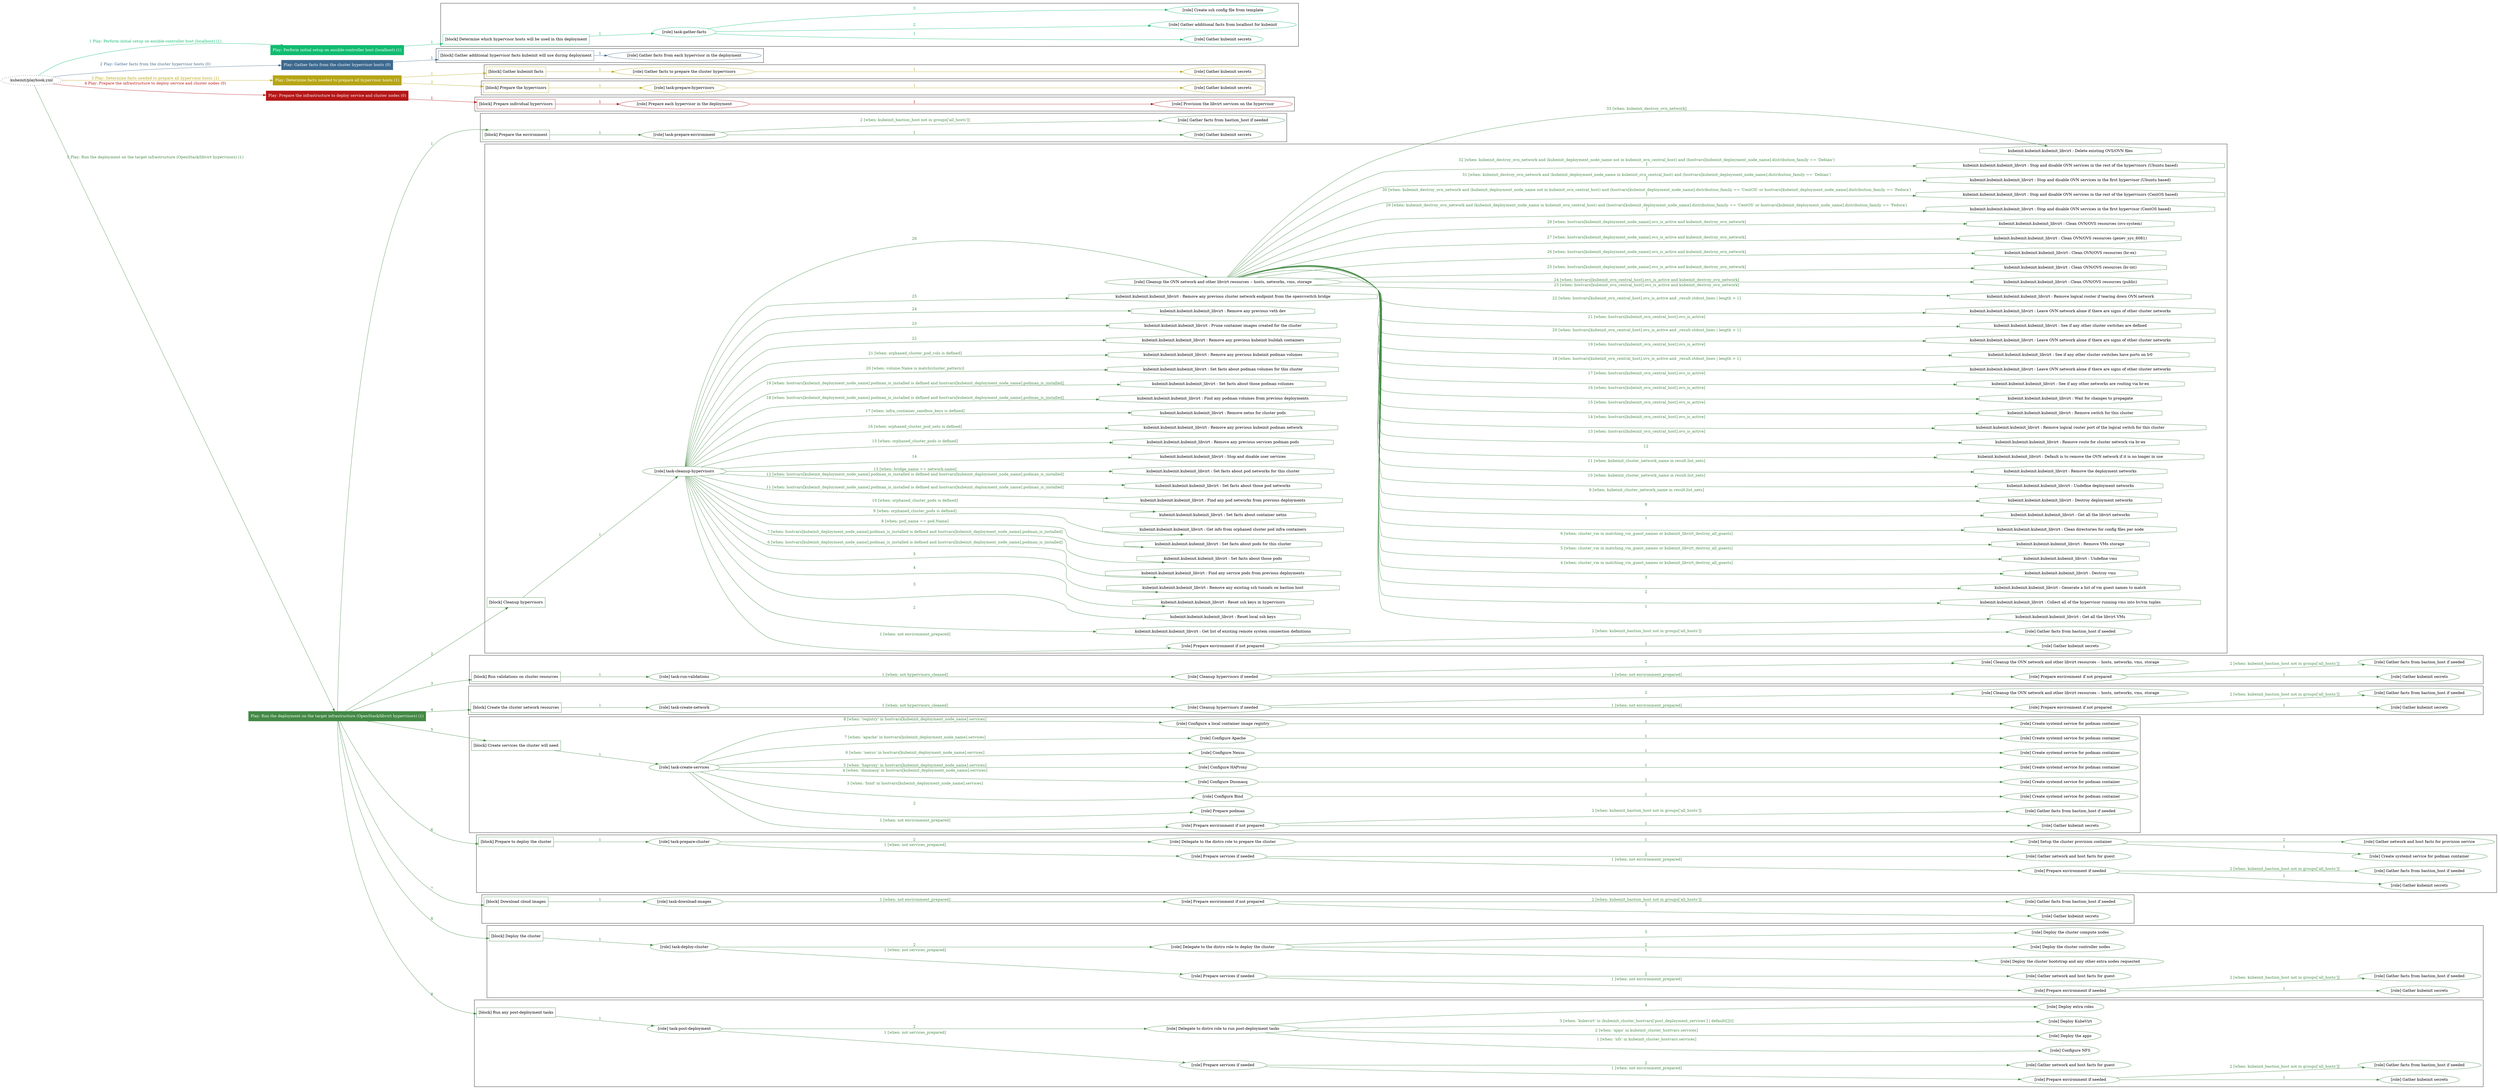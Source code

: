 digraph {
	graph [concentrate=true ordering=in rankdir=LR ratio=fill]
	edge [esep=5 sep=10]
	"kubeinit/playbook.yml" [URL="/home/runner/work/kubeinit/kubeinit/kubeinit/playbook.yml" id=playbook_1baae235 style=dotted]
	"kubeinit/playbook.yml" -> play_729f2dc4 [label="1 Play: Perform initial setup on ansible-controller host (localhost) (1)" color="#10bc70" fontcolor="#10bc70" id=edge_play_729f2dc4 labeltooltip="1 Play: Perform initial setup on ansible-controller host (localhost) (1)" tooltip="1 Play: Perform initial setup on ansible-controller host (localhost) (1)"]
	subgraph "Play: Perform initial setup on ansible-controller host (localhost) (1)" {
		play_729f2dc4 [label="Play: Perform initial setup on ansible-controller host (localhost) (1)" URL="/home/runner/work/kubeinit/kubeinit/kubeinit/playbook.yml" color="#10bc70" fontcolor="#ffffff" id=play_729f2dc4 shape=box style=filled tooltip=localhost]
		play_729f2dc4 -> block_560bb5d3 [label=1 color="#10bc70" fontcolor="#10bc70" id=edge_block_560bb5d3 labeltooltip=1 tooltip=1]
		subgraph cluster_block_560bb5d3 {
			block_560bb5d3 [label="[block] Determine which hypervisor hosts will be used in this deployment" URL="/home/runner/work/kubeinit/kubeinit/kubeinit/playbook.yml" color="#10bc70" id=block_560bb5d3 labeltooltip="Determine which hypervisor hosts will be used in this deployment" shape=box tooltip="Determine which hypervisor hosts will be used in this deployment"]
			block_560bb5d3 -> role_55cdc99e [label="1 " color="#10bc70" fontcolor="#10bc70" id=edge_role_55cdc99e labeltooltip="1 " tooltip="1 "]
			subgraph "task-gather-facts" {
				role_55cdc99e [label="[role] task-gather-facts" URL="/home/runner/work/kubeinit/kubeinit/kubeinit/playbook.yml" color="#10bc70" id=role_55cdc99e tooltip="task-gather-facts"]
				role_55cdc99e -> role_26f7aa1a [label="1 " color="#10bc70" fontcolor="#10bc70" id=edge_role_26f7aa1a labeltooltip="1 " tooltip="1 "]
				subgraph "Gather kubeinit secrets" {
					role_26f7aa1a [label="[role] Gather kubeinit secrets" URL="/home/runner/.ansible/collections/ansible_collections/kubeinit/kubeinit/roles/kubeinit_prepare/tasks/build_hypervisors_group.yml" color="#10bc70" id=role_26f7aa1a tooltip="Gather kubeinit secrets"]
				}
				role_55cdc99e -> role_e7bcf05f [label="2 " color="#10bc70" fontcolor="#10bc70" id=edge_role_e7bcf05f labeltooltip="2 " tooltip="2 "]
				subgraph "Gather additional facts from localhost for kubeinit" {
					role_e7bcf05f [label="[role] Gather additional facts from localhost for kubeinit" URL="/home/runner/.ansible/collections/ansible_collections/kubeinit/kubeinit/roles/kubeinit_prepare/tasks/build_hypervisors_group.yml" color="#10bc70" id=role_e7bcf05f tooltip="Gather additional facts from localhost for kubeinit"]
				}
				role_55cdc99e -> role_938d6c70 [label="3 " color="#10bc70" fontcolor="#10bc70" id=edge_role_938d6c70 labeltooltip="3 " tooltip="3 "]
				subgraph "Create ssh config file from template" {
					role_938d6c70 [label="[role] Create ssh config file from template" URL="/home/runner/.ansible/collections/ansible_collections/kubeinit/kubeinit/roles/kubeinit_prepare/tasks/build_hypervisors_group.yml" color="#10bc70" id=role_938d6c70 tooltip="Create ssh config file from template"]
				}
			}
		}
	}
	"kubeinit/playbook.yml" -> play_77ee53f2 [label="2 Play: Gather facts from the cluster hypervisor hosts (0)" color="#3d698f" fontcolor="#3d698f" id=edge_play_77ee53f2 labeltooltip="2 Play: Gather facts from the cluster hypervisor hosts (0)" tooltip="2 Play: Gather facts from the cluster hypervisor hosts (0)"]
	subgraph "Play: Gather facts from the cluster hypervisor hosts (0)" {
		play_77ee53f2 [label="Play: Gather facts from the cluster hypervisor hosts (0)" URL="/home/runner/work/kubeinit/kubeinit/kubeinit/playbook.yml" color="#3d698f" fontcolor="#ffffff" id=play_77ee53f2 shape=box style=filled tooltip="Play: Gather facts from the cluster hypervisor hosts (0)"]
		play_77ee53f2 -> block_8c70a42c [label=1 color="#3d698f" fontcolor="#3d698f" id=edge_block_8c70a42c labeltooltip=1 tooltip=1]
		subgraph cluster_block_8c70a42c {
			block_8c70a42c [label="[block] Gather additional hypervisor facts kubeinit will use during deployment" URL="/home/runner/work/kubeinit/kubeinit/kubeinit/playbook.yml" color="#3d698f" id=block_8c70a42c labeltooltip="Gather additional hypervisor facts kubeinit will use during deployment" shape=box tooltip="Gather additional hypervisor facts kubeinit will use during deployment"]
			block_8c70a42c -> role_346164d8 [label="1 " color="#3d698f" fontcolor="#3d698f" id=edge_role_346164d8 labeltooltip="1 " tooltip="1 "]
			subgraph "Gather facts from each hypervisor in the deployment" {
				role_346164d8 [label="[role] Gather facts from each hypervisor in the deployment" URL="/home/runner/work/kubeinit/kubeinit/kubeinit/playbook.yml" color="#3d698f" id=role_346164d8 tooltip="Gather facts from each hypervisor in the deployment"]
			}
		}
	}
	"kubeinit/playbook.yml" -> play_a4b461b3 [label="3 Play: Determine facts needed to prepare all hypervisor hosts (1)" color="#b7a515" fontcolor="#b7a515" id=edge_play_a4b461b3 labeltooltip="3 Play: Determine facts needed to prepare all hypervisor hosts (1)" tooltip="3 Play: Determine facts needed to prepare all hypervisor hosts (1)"]
	subgraph "Play: Determine facts needed to prepare all hypervisor hosts (1)" {
		play_a4b461b3 [label="Play: Determine facts needed to prepare all hypervisor hosts (1)" URL="/home/runner/work/kubeinit/kubeinit/kubeinit/playbook.yml" color="#b7a515" fontcolor="#ffffff" id=play_a4b461b3 shape=box style=filled tooltip=localhost]
		play_a4b461b3 -> block_89078213 [label=1 color="#b7a515" fontcolor="#b7a515" id=edge_block_89078213 labeltooltip=1 tooltip=1]
		subgraph cluster_block_89078213 {
			block_89078213 [label="[block] Gather kubeinit facts" URL="/home/runner/work/kubeinit/kubeinit/kubeinit/playbook.yml" color="#b7a515" id=block_89078213 labeltooltip="Gather kubeinit facts" shape=box tooltip="Gather kubeinit facts"]
			block_89078213 -> role_a103d608 [label="1 " color="#b7a515" fontcolor="#b7a515" id=edge_role_a103d608 labeltooltip="1 " tooltip="1 "]
			subgraph "Gather facts to prepare the cluster hypervisors" {
				role_a103d608 [label="[role] Gather facts to prepare the cluster hypervisors" URL="/home/runner/work/kubeinit/kubeinit/kubeinit/playbook.yml" color="#b7a515" id=role_a103d608 tooltip="Gather facts to prepare the cluster hypervisors"]
				role_a103d608 -> role_c8ab00ae [label="1 " color="#b7a515" fontcolor="#b7a515" id=edge_role_c8ab00ae labeltooltip="1 " tooltip="1 "]
				subgraph "Gather kubeinit secrets" {
					role_c8ab00ae [label="[role] Gather kubeinit secrets" URL="/home/runner/.ansible/collections/ansible_collections/kubeinit/kubeinit/roles/kubeinit_prepare/tasks/gather_kubeinit_facts.yml" color="#b7a515" id=role_c8ab00ae tooltip="Gather kubeinit secrets"]
				}
			}
		}
		play_a4b461b3 -> block_534dea10 [label=2 color="#b7a515" fontcolor="#b7a515" id=edge_block_534dea10 labeltooltip=2 tooltip=2]
		subgraph cluster_block_534dea10 {
			block_534dea10 [label="[block] Prepare the hypervisors" URL="/home/runner/work/kubeinit/kubeinit/kubeinit/playbook.yml" color="#b7a515" id=block_534dea10 labeltooltip="Prepare the hypervisors" shape=box tooltip="Prepare the hypervisors"]
			block_534dea10 -> role_9ddb53fc [label="1 " color="#b7a515" fontcolor="#b7a515" id=edge_role_9ddb53fc labeltooltip="1 " tooltip="1 "]
			subgraph "task-prepare-hypervisors" {
				role_9ddb53fc [label="[role] task-prepare-hypervisors" URL="/home/runner/work/kubeinit/kubeinit/kubeinit/playbook.yml" color="#b7a515" id=role_9ddb53fc tooltip="task-prepare-hypervisors"]
				role_9ddb53fc -> role_ee49253d [label="1 " color="#b7a515" fontcolor="#b7a515" id=edge_role_ee49253d labeltooltip="1 " tooltip="1 "]
				subgraph "Gather kubeinit secrets" {
					role_ee49253d [label="[role] Gather kubeinit secrets" URL="/home/runner/.ansible/collections/ansible_collections/kubeinit/kubeinit/roles/kubeinit_prepare/tasks/gather_kubeinit_facts.yml" color="#b7a515" id=role_ee49253d tooltip="Gather kubeinit secrets"]
				}
			}
		}
	}
	"kubeinit/playbook.yml" -> play_6cb47747 [label="4 Play: Prepare the infrastructure to deploy service and cluster nodes (0)" color="#b51718" fontcolor="#b51718" id=edge_play_6cb47747 labeltooltip="4 Play: Prepare the infrastructure to deploy service and cluster nodes (0)" tooltip="4 Play: Prepare the infrastructure to deploy service and cluster nodes (0)"]
	subgraph "Play: Prepare the infrastructure to deploy service and cluster nodes (0)" {
		play_6cb47747 [label="Play: Prepare the infrastructure to deploy service and cluster nodes (0)" URL="/home/runner/work/kubeinit/kubeinit/kubeinit/playbook.yml" color="#b51718" fontcolor="#ffffff" id=play_6cb47747 shape=box style=filled tooltip="Play: Prepare the infrastructure to deploy service and cluster nodes (0)"]
		play_6cb47747 -> block_0e345a99 [label=1 color="#b51718" fontcolor="#b51718" id=edge_block_0e345a99 labeltooltip=1 tooltip=1]
		subgraph cluster_block_0e345a99 {
			block_0e345a99 [label="[block] Prepare individual hypervisors" URL="/home/runner/work/kubeinit/kubeinit/kubeinit/playbook.yml" color="#b51718" id=block_0e345a99 labeltooltip="Prepare individual hypervisors" shape=box tooltip="Prepare individual hypervisors"]
			block_0e345a99 -> role_a497cee4 [label="1 " color="#b51718" fontcolor="#b51718" id=edge_role_a497cee4 labeltooltip="1 " tooltip="1 "]
			subgraph "Prepare each hypervisor in the deployment" {
				role_a497cee4 [label="[role] Prepare each hypervisor in the deployment" URL="/home/runner/work/kubeinit/kubeinit/kubeinit/playbook.yml" color="#b51718" id=role_a497cee4 tooltip="Prepare each hypervisor in the deployment"]
				role_a497cee4 -> role_e881f3a7 [label="1 " color="#b51718" fontcolor="#b51718" id=edge_role_e881f3a7 labeltooltip="1 " tooltip="1 "]
				subgraph "Provision the libvirt services on the hypervisor" {
					role_e881f3a7 [label="[role] Provision the libvirt services on the hypervisor" URL="/home/runner/.ansible/collections/ansible_collections/kubeinit/kubeinit/roles/kubeinit_prepare/tasks/prepare_hypervisor.yml" color="#b51718" id=role_e881f3a7 tooltip="Provision the libvirt services on the hypervisor"]
				}
			}
		}
	}
	"kubeinit/playbook.yml" -> play_9732240c [label="5 Play: Run the deployment on the target infrastructure (OpenStack/libvirt hypervisors) (1)" color="#438945" fontcolor="#438945" id=edge_play_9732240c labeltooltip="5 Play: Run the deployment on the target infrastructure (OpenStack/libvirt hypervisors) (1)" tooltip="5 Play: Run the deployment on the target infrastructure (OpenStack/libvirt hypervisors) (1)"]
	subgraph "Play: Run the deployment on the target infrastructure (OpenStack/libvirt hypervisors) (1)" {
		play_9732240c [label="Play: Run the deployment on the target infrastructure (OpenStack/libvirt hypervisors) (1)" URL="/home/runner/work/kubeinit/kubeinit/kubeinit/playbook.yml" color="#438945" fontcolor="#ffffff" id=play_9732240c shape=box style=filled tooltip=localhost]
		play_9732240c -> block_7280cb62 [label=1 color="#438945" fontcolor="#438945" id=edge_block_7280cb62 labeltooltip=1 tooltip=1]
		subgraph cluster_block_7280cb62 {
			block_7280cb62 [label="[block] Prepare the environment" URL="/home/runner/work/kubeinit/kubeinit/kubeinit/playbook.yml" color="#438945" id=block_7280cb62 labeltooltip="Prepare the environment" shape=box tooltip="Prepare the environment"]
			block_7280cb62 -> role_0f1c8cce [label="1 " color="#438945" fontcolor="#438945" id=edge_role_0f1c8cce labeltooltip="1 " tooltip="1 "]
			subgraph "task-prepare-environment" {
				role_0f1c8cce [label="[role] task-prepare-environment" URL="/home/runner/work/kubeinit/kubeinit/kubeinit/playbook.yml" color="#438945" id=role_0f1c8cce tooltip="task-prepare-environment"]
				role_0f1c8cce -> role_92fbe899 [label="1 " color="#438945" fontcolor="#438945" id=edge_role_92fbe899 labeltooltip="1 " tooltip="1 "]
				subgraph "Gather kubeinit secrets" {
					role_92fbe899 [label="[role] Gather kubeinit secrets" URL="/home/runner/.ansible/collections/ansible_collections/kubeinit/kubeinit/roles/kubeinit_prepare/tasks/gather_kubeinit_facts.yml" color="#438945" id=role_92fbe899 tooltip="Gather kubeinit secrets"]
				}
				role_0f1c8cce -> role_d786635a [label="2 [when: kubeinit_bastion_host not in groups['all_hosts']]" color="#438945" fontcolor="#438945" id=edge_role_d786635a labeltooltip="2 [when: kubeinit_bastion_host not in groups['all_hosts']]" tooltip="2 [when: kubeinit_bastion_host not in groups['all_hosts']]"]
				subgraph "Gather facts from bastion_host if needed" {
					role_d786635a [label="[role] Gather facts from bastion_host if needed" URL="/home/runner/.ansible/collections/ansible_collections/kubeinit/kubeinit/roles/kubeinit_prepare/tasks/main.yml" color="#438945" id=role_d786635a tooltip="Gather facts from bastion_host if needed"]
				}
			}
		}
		play_9732240c -> block_1237fdf5 [label=2 color="#438945" fontcolor="#438945" id=edge_block_1237fdf5 labeltooltip=2 tooltip=2]
		subgraph cluster_block_1237fdf5 {
			block_1237fdf5 [label="[block] Cleanup hypervisors" URL="/home/runner/work/kubeinit/kubeinit/kubeinit/playbook.yml" color="#438945" id=block_1237fdf5 labeltooltip="Cleanup hypervisors" shape=box tooltip="Cleanup hypervisors"]
			block_1237fdf5 -> role_c3afc512 [label="1 " color="#438945" fontcolor="#438945" id=edge_role_c3afc512 labeltooltip="1 " tooltip="1 "]
			subgraph "task-cleanup-hypervisors" {
				role_c3afc512 [label="[role] task-cleanup-hypervisors" URL="/home/runner/work/kubeinit/kubeinit/kubeinit/playbook.yml" color="#438945" id=role_c3afc512 tooltip="task-cleanup-hypervisors"]
				role_c3afc512 -> role_3b79d8ab [label="1 [when: not environment_prepared]" color="#438945" fontcolor="#438945" id=edge_role_3b79d8ab labeltooltip="1 [when: not environment_prepared]" tooltip="1 [when: not environment_prepared]"]
				subgraph "Prepare environment if not prepared" {
					role_3b79d8ab [label="[role] Prepare environment if not prepared" URL="/home/runner/.ansible/collections/ansible_collections/kubeinit/kubeinit/roles/kubeinit_libvirt/tasks/cleanup_hypervisors.yml" color="#438945" id=role_3b79d8ab tooltip="Prepare environment if not prepared"]
					role_3b79d8ab -> role_97279f05 [label="1 " color="#438945" fontcolor="#438945" id=edge_role_97279f05 labeltooltip="1 " tooltip="1 "]
					subgraph "Gather kubeinit secrets" {
						role_97279f05 [label="[role] Gather kubeinit secrets" URL="/home/runner/.ansible/collections/ansible_collections/kubeinit/kubeinit/roles/kubeinit_prepare/tasks/gather_kubeinit_facts.yml" color="#438945" id=role_97279f05 tooltip="Gather kubeinit secrets"]
					}
					role_3b79d8ab -> role_103fbcd6 [label="2 [when: kubeinit_bastion_host not in groups['all_hosts']]" color="#438945" fontcolor="#438945" id=edge_role_103fbcd6 labeltooltip="2 [when: kubeinit_bastion_host not in groups['all_hosts']]" tooltip="2 [when: kubeinit_bastion_host not in groups['all_hosts']]"]
					subgraph "Gather facts from bastion_host if needed" {
						role_103fbcd6 [label="[role] Gather facts from bastion_host if needed" URL="/home/runner/.ansible/collections/ansible_collections/kubeinit/kubeinit/roles/kubeinit_prepare/tasks/main.yml" color="#438945" id=role_103fbcd6 tooltip="Gather facts from bastion_host if needed"]
					}
				}
				task_27dbea93 [label="kubeinit.kubeinit.kubeinit_libvirt : Get list of existing remote system connection definitions" URL="/home/runner/.ansible/collections/ansible_collections/kubeinit/kubeinit/roles/kubeinit_libvirt/tasks/cleanup_hypervisors.yml" color="#438945" id=task_27dbea93 shape=octagon tooltip="kubeinit.kubeinit.kubeinit_libvirt : Get list of existing remote system connection definitions"]
				role_c3afc512 -> task_27dbea93 [label="2 " color="#438945" fontcolor="#438945" id=edge_task_27dbea93 labeltooltip="2 " tooltip="2 "]
				task_9f982d43 [label="kubeinit.kubeinit.kubeinit_libvirt : Reset local ssh keys" URL="/home/runner/.ansible/collections/ansible_collections/kubeinit/kubeinit/roles/kubeinit_libvirt/tasks/cleanup_hypervisors.yml" color="#438945" id=task_9f982d43 shape=octagon tooltip="kubeinit.kubeinit.kubeinit_libvirt : Reset local ssh keys"]
				role_c3afc512 -> task_9f982d43 [label="3 " color="#438945" fontcolor="#438945" id=edge_task_9f982d43 labeltooltip="3 " tooltip="3 "]
				task_2fdc4ab9 [label="kubeinit.kubeinit.kubeinit_libvirt : Reset ssh keys in hypervisors" URL="/home/runner/.ansible/collections/ansible_collections/kubeinit/kubeinit/roles/kubeinit_libvirt/tasks/cleanup_hypervisors.yml" color="#438945" id=task_2fdc4ab9 shape=octagon tooltip="kubeinit.kubeinit.kubeinit_libvirt : Reset ssh keys in hypervisors"]
				role_c3afc512 -> task_2fdc4ab9 [label="4 " color="#438945" fontcolor="#438945" id=edge_task_2fdc4ab9 labeltooltip="4 " tooltip="4 "]
				task_d3742a77 [label="kubeinit.kubeinit.kubeinit_libvirt : Remove any existing ssh tunnels on bastion host" URL="/home/runner/.ansible/collections/ansible_collections/kubeinit/kubeinit/roles/kubeinit_libvirt/tasks/cleanup_hypervisors.yml" color="#438945" id=task_d3742a77 shape=octagon tooltip="kubeinit.kubeinit.kubeinit_libvirt : Remove any existing ssh tunnels on bastion host"]
				role_c3afc512 -> task_d3742a77 [label="5 " color="#438945" fontcolor="#438945" id=edge_task_d3742a77 labeltooltip="5 " tooltip="5 "]
				task_e13bb683 [label="kubeinit.kubeinit.kubeinit_libvirt : Find any service pods from previous deployments" URL="/home/runner/.ansible/collections/ansible_collections/kubeinit/kubeinit/roles/kubeinit_libvirt/tasks/cleanup_hypervisors.yml" color="#438945" id=task_e13bb683 shape=octagon tooltip="kubeinit.kubeinit.kubeinit_libvirt : Find any service pods from previous deployments"]
				role_c3afc512 -> task_e13bb683 [label="6 [when: hostvars[kubeinit_deployment_node_name].podman_is_installed is defined and hostvars[kubeinit_deployment_node_name].podman_is_installed]" color="#438945" fontcolor="#438945" id=edge_task_e13bb683 labeltooltip="6 [when: hostvars[kubeinit_deployment_node_name].podman_is_installed is defined and hostvars[kubeinit_deployment_node_name].podman_is_installed]" tooltip="6 [when: hostvars[kubeinit_deployment_node_name].podman_is_installed is defined and hostvars[kubeinit_deployment_node_name].podman_is_installed]"]
				task_4c369d5e [label="kubeinit.kubeinit.kubeinit_libvirt : Set facts about those pods" URL="/home/runner/.ansible/collections/ansible_collections/kubeinit/kubeinit/roles/kubeinit_libvirt/tasks/cleanup_hypervisors.yml" color="#438945" id=task_4c369d5e shape=octagon tooltip="kubeinit.kubeinit.kubeinit_libvirt : Set facts about those pods"]
				role_c3afc512 -> task_4c369d5e [label="7 [when: hostvars[kubeinit_deployment_node_name].podman_is_installed is defined and hostvars[kubeinit_deployment_node_name].podman_is_installed]" color="#438945" fontcolor="#438945" id=edge_task_4c369d5e labeltooltip="7 [when: hostvars[kubeinit_deployment_node_name].podman_is_installed is defined and hostvars[kubeinit_deployment_node_name].podman_is_installed]" tooltip="7 [when: hostvars[kubeinit_deployment_node_name].podman_is_installed is defined and hostvars[kubeinit_deployment_node_name].podman_is_installed]"]
				task_9334e3c1 [label="kubeinit.kubeinit.kubeinit_libvirt : Set facts about pods for this cluster" URL="/home/runner/.ansible/collections/ansible_collections/kubeinit/kubeinit/roles/kubeinit_libvirt/tasks/cleanup_hypervisors.yml" color="#438945" id=task_9334e3c1 shape=octagon tooltip="kubeinit.kubeinit.kubeinit_libvirt : Set facts about pods for this cluster"]
				role_c3afc512 -> task_9334e3c1 [label="8 [when: pod_name == pod.Name]" color="#438945" fontcolor="#438945" id=edge_task_9334e3c1 labeltooltip="8 [when: pod_name == pod.Name]" tooltip="8 [when: pod_name == pod.Name]"]
				task_92bae2f4 [label="kubeinit.kubeinit.kubeinit_libvirt : Get info from orphaned cluster pod infra containers" URL="/home/runner/.ansible/collections/ansible_collections/kubeinit/kubeinit/roles/kubeinit_libvirt/tasks/cleanup_hypervisors.yml" color="#438945" id=task_92bae2f4 shape=octagon tooltip="kubeinit.kubeinit.kubeinit_libvirt : Get info from orphaned cluster pod infra containers"]
				role_c3afc512 -> task_92bae2f4 [label="9 [when: orphaned_cluster_pods is defined]" color="#438945" fontcolor="#438945" id=edge_task_92bae2f4 labeltooltip="9 [when: orphaned_cluster_pods is defined]" tooltip="9 [when: orphaned_cluster_pods is defined]"]
				task_0b8d177c [label="kubeinit.kubeinit.kubeinit_libvirt : Set facts about container netns" URL="/home/runner/.ansible/collections/ansible_collections/kubeinit/kubeinit/roles/kubeinit_libvirt/tasks/cleanup_hypervisors.yml" color="#438945" id=task_0b8d177c shape=octagon tooltip="kubeinit.kubeinit.kubeinit_libvirt : Set facts about container netns"]
				role_c3afc512 -> task_0b8d177c [label="10 [when: orphaned_cluster_pods is defined]" color="#438945" fontcolor="#438945" id=edge_task_0b8d177c labeltooltip="10 [when: orphaned_cluster_pods is defined]" tooltip="10 [when: orphaned_cluster_pods is defined]"]
				task_65b8bd80 [label="kubeinit.kubeinit.kubeinit_libvirt : Find any pod networks from previous deployments" URL="/home/runner/.ansible/collections/ansible_collections/kubeinit/kubeinit/roles/kubeinit_libvirt/tasks/cleanup_hypervisors.yml" color="#438945" id=task_65b8bd80 shape=octagon tooltip="kubeinit.kubeinit.kubeinit_libvirt : Find any pod networks from previous deployments"]
				role_c3afc512 -> task_65b8bd80 [label="11 [when: hostvars[kubeinit_deployment_node_name].podman_is_installed is defined and hostvars[kubeinit_deployment_node_name].podman_is_installed]" color="#438945" fontcolor="#438945" id=edge_task_65b8bd80 labeltooltip="11 [when: hostvars[kubeinit_deployment_node_name].podman_is_installed is defined and hostvars[kubeinit_deployment_node_name].podman_is_installed]" tooltip="11 [when: hostvars[kubeinit_deployment_node_name].podman_is_installed is defined and hostvars[kubeinit_deployment_node_name].podman_is_installed]"]
				task_dc3c2e7b [label="kubeinit.kubeinit.kubeinit_libvirt : Set facts about those pod networks" URL="/home/runner/.ansible/collections/ansible_collections/kubeinit/kubeinit/roles/kubeinit_libvirt/tasks/cleanup_hypervisors.yml" color="#438945" id=task_dc3c2e7b shape=octagon tooltip="kubeinit.kubeinit.kubeinit_libvirt : Set facts about those pod networks"]
				role_c3afc512 -> task_dc3c2e7b [label="12 [when: hostvars[kubeinit_deployment_node_name].podman_is_installed is defined and hostvars[kubeinit_deployment_node_name].podman_is_installed]" color="#438945" fontcolor="#438945" id=edge_task_dc3c2e7b labeltooltip="12 [when: hostvars[kubeinit_deployment_node_name].podman_is_installed is defined and hostvars[kubeinit_deployment_node_name].podman_is_installed]" tooltip="12 [when: hostvars[kubeinit_deployment_node_name].podman_is_installed is defined and hostvars[kubeinit_deployment_node_name].podman_is_installed]"]
				task_d9077faf [label="kubeinit.kubeinit.kubeinit_libvirt : Set facts about pod networks for this cluster" URL="/home/runner/.ansible/collections/ansible_collections/kubeinit/kubeinit/roles/kubeinit_libvirt/tasks/cleanup_hypervisors.yml" color="#438945" id=task_d9077faf shape=octagon tooltip="kubeinit.kubeinit.kubeinit_libvirt : Set facts about pod networks for this cluster"]
				role_c3afc512 -> task_d9077faf [label="13 [when: bridge_name == network.name]" color="#438945" fontcolor="#438945" id=edge_task_d9077faf labeltooltip="13 [when: bridge_name == network.name]" tooltip="13 [when: bridge_name == network.name]"]
				task_c35bcc6d [label="kubeinit.kubeinit.kubeinit_libvirt : Stop and disable user services" URL="/home/runner/.ansible/collections/ansible_collections/kubeinit/kubeinit/roles/kubeinit_libvirt/tasks/cleanup_hypervisors.yml" color="#438945" id=task_c35bcc6d shape=octagon tooltip="kubeinit.kubeinit.kubeinit_libvirt : Stop and disable user services"]
				role_c3afc512 -> task_c35bcc6d [label="14 " color="#438945" fontcolor="#438945" id=edge_task_c35bcc6d labeltooltip="14 " tooltip="14 "]
				task_abc15d30 [label="kubeinit.kubeinit.kubeinit_libvirt : Remove any previous services podman pods" URL="/home/runner/.ansible/collections/ansible_collections/kubeinit/kubeinit/roles/kubeinit_libvirt/tasks/cleanup_hypervisors.yml" color="#438945" id=task_abc15d30 shape=octagon tooltip="kubeinit.kubeinit.kubeinit_libvirt : Remove any previous services podman pods"]
				role_c3afc512 -> task_abc15d30 [label="15 [when: orphaned_cluster_pods is defined]" color="#438945" fontcolor="#438945" id=edge_task_abc15d30 labeltooltip="15 [when: orphaned_cluster_pods is defined]" tooltip="15 [when: orphaned_cluster_pods is defined]"]
				task_88508d36 [label="kubeinit.kubeinit.kubeinit_libvirt : Remove any previous kubeinit podman network" URL="/home/runner/.ansible/collections/ansible_collections/kubeinit/kubeinit/roles/kubeinit_libvirt/tasks/cleanup_hypervisors.yml" color="#438945" id=task_88508d36 shape=octagon tooltip="kubeinit.kubeinit.kubeinit_libvirt : Remove any previous kubeinit podman network"]
				role_c3afc512 -> task_88508d36 [label="16 [when: orphaned_cluster_pod_nets is defined]" color="#438945" fontcolor="#438945" id=edge_task_88508d36 labeltooltip="16 [when: orphaned_cluster_pod_nets is defined]" tooltip="16 [when: orphaned_cluster_pod_nets is defined]"]
				task_7d9b9a9a [label="kubeinit.kubeinit.kubeinit_libvirt : Remove netns for cluster pods" URL="/home/runner/.ansible/collections/ansible_collections/kubeinit/kubeinit/roles/kubeinit_libvirt/tasks/cleanup_hypervisors.yml" color="#438945" id=task_7d9b9a9a shape=octagon tooltip="kubeinit.kubeinit.kubeinit_libvirt : Remove netns for cluster pods"]
				role_c3afc512 -> task_7d9b9a9a [label="17 [when: infra_container_sandbox_keys is defined]" color="#438945" fontcolor="#438945" id=edge_task_7d9b9a9a labeltooltip="17 [when: infra_container_sandbox_keys is defined]" tooltip="17 [when: infra_container_sandbox_keys is defined]"]
				task_256938ac [label="kubeinit.kubeinit.kubeinit_libvirt : Find any podman volumes from previous deployments" URL="/home/runner/.ansible/collections/ansible_collections/kubeinit/kubeinit/roles/kubeinit_libvirt/tasks/cleanup_hypervisors.yml" color="#438945" id=task_256938ac shape=octagon tooltip="kubeinit.kubeinit.kubeinit_libvirt : Find any podman volumes from previous deployments"]
				role_c3afc512 -> task_256938ac [label="18 [when: hostvars[kubeinit_deployment_node_name].podman_is_installed is defined and hostvars[kubeinit_deployment_node_name].podman_is_installed]" color="#438945" fontcolor="#438945" id=edge_task_256938ac labeltooltip="18 [when: hostvars[kubeinit_deployment_node_name].podman_is_installed is defined and hostvars[kubeinit_deployment_node_name].podman_is_installed]" tooltip="18 [when: hostvars[kubeinit_deployment_node_name].podman_is_installed is defined and hostvars[kubeinit_deployment_node_name].podman_is_installed]"]
				task_98bce148 [label="kubeinit.kubeinit.kubeinit_libvirt : Set facts about those podman volumes" URL="/home/runner/.ansible/collections/ansible_collections/kubeinit/kubeinit/roles/kubeinit_libvirt/tasks/cleanup_hypervisors.yml" color="#438945" id=task_98bce148 shape=octagon tooltip="kubeinit.kubeinit.kubeinit_libvirt : Set facts about those podman volumes"]
				role_c3afc512 -> task_98bce148 [label="19 [when: hostvars[kubeinit_deployment_node_name].podman_is_installed is defined and hostvars[kubeinit_deployment_node_name].podman_is_installed]" color="#438945" fontcolor="#438945" id=edge_task_98bce148 labeltooltip="19 [when: hostvars[kubeinit_deployment_node_name].podman_is_installed is defined and hostvars[kubeinit_deployment_node_name].podman_is_installed]" tooltip="19 [when: hostvars[kubeinit_deployment_node_name].podman_is_installed is defined and hostvars[kubeinit_deployment_node_name].podman_is_installed]"]
				task_d78e1aa7 [label="kubeinit.kubeinit.kubeinit_libvirt : Set facts about podman volumes for this cluster" URL="/home/runner/.ansible/collections/ansible_collections/kubeinit/kubeinit/roles/kubeinit_libvirt/tasks/cleanup_hypervisors.yml" color="#438945" id=task_d78e1aa7 shape=octagon tooltip="kubeinit.kubeinit.kubeinit_libvirt : Set facts about podman volumes for this cluster"]
				role_c3afc512 -> task_d78e1aa7 [label="20 [when: volume.Name is match(cluster_pattern)]" color="#438945" fontcolor="#438945" id=edge_task_d78e1aa7 labeltooltip="20 [when: volume.Name is match(cluster_pattern)]" tooltip="20 [when: volume.Name is match(cluster_pattern)]"]
				task_b0601b01 [label="kubeinit.kubeinit.kubeinit_libvirt : Remove any previous kubeinit podman volumes" URL="/home/runner/.ansible/collections/ansible_collections/kubeinit/kubeinit/roles/kubeinit_libvirt/tasks/cleanup_hypervisors.yml" color="#438945" id=task_b0601b01 shape=octagon tooltip="kubeinit.kubeinit.kubeinit_libvirt : Remove any previous kubeinit podman volumes"]
				role_c3afc512 -> task_b0601b01 [label="21 [when: orphaned_cluster_pod_vols is defined]" color="#438945" fontcolor="#438945" id=edge_task_b0601b01 labeltooltip="21 [when: orphaned_cluster_pod_vols is defined]" tooltip="21 [when: orphaned_cluster_pod_vols is defined]"]
				task_a755b266 [label="kubeinit.kubeinit.kubeinit_libvirt : Remove any previous kubeinit buildah containers" URL="/home/runner/.ansible/collections/ansible_collections/kubeinit/kubeinit/roles/kubeinit_libvirt/tasks/cleanup_hypervisors.yml" color="#438945" id=task_a755b266 shape=octagon tooltip="kubeinit.kubeinit.kubeinit_libvirt : Remove any previous kubeinit buildah containers"]
				role_c3afc512 -> task_a755b266 [label="22 " color="#438945" fontcolor="#438945" id=edge_task_a755b266 labeltooltip="22 " tooltip="22 "]
				task_ef77a34b [label="kubeinit.kubeinit.kubeinit_libvirt : Prune container images created for the cluster" URL="/home/runner/.ansible/collections/ansible_collections/kubeinit/kubeinit/roles/kubeinit_libvirt/tasks/cleanup_hypervisors.yml" color="#438945" id=task_ef77a34b shape=octagon tooltip="kubeinit.kubeinit.kubeinit_libvirt : Prune container images created for the cluster"]
				role_c3afc512 -> task_ef77a34b [label="23 " color="#438945" fontcolor="#438945" id=edge_task_ef77a34b labeltooltip="23 " tooltip="23 "]
				task_9124084e [label="kubeinit.kubeinit.kubeinit_libvirt : Remove any previous veth dev" URL="/home/runner/.ansible/collections/ansible_collections/kubeinit/kubeinit/roles/kubeinit_libvirt/tasks/cleanup_hypervisors.yml" color="#438945" id=task_9124084e shape=octagon tooltip="kubeinit.kubeinit.kubeinit_libvirt : Remove any previous veth dev"]
				role_c3afc512 -> task_9124084e [label="24 " color="#438945" fontcolor="#438945" id=edge_task_9124084e labeltooltip="24 " tooltip="24 "]
				task_4997337e [label="kubeinit.kubeinit.kubeinit_libvirt : Remove any previous cluster network endpoint from the openvswitch bridge" URL="/home/runner/.ansible/collections/ansible_collections/kubeinit/kubeinit/roles/kubeinit_libvirt/tasks/cleanup_hypervisors.yml" color="#438945" id=task_4997337e shape=octagon tooltip="kubeinit.kubeinit.kubeinit_libvirt : Remove any previous cluster network endpoint from the openvswitch bridge"]
				role_c3afc512 -> task_4997337e [label="25 " color="#438945" fontcolor="#438945" id=edge_task_4997337e labeltooltip="25 " tooltip="25 "]
				role_c3afc512 -> role_b79bd5b9 [label="26 " color="#438945" fontcolor="#438945" id=edge_role_b79bd5b9 labeltooltip="26 " tooltip="26 "]
				subgraph "Cleanup the OVN network and other libvirt resources -- hosts, networks, vms, storage" {
					role_b79bd5b9 [label="[role] Cleanup the OVN network and other libvirt resources -- hosts, networks, vms, storage" URL="/home/runner/.ansible/collections/ansible_collections/kubeinit/kubeinit/roles/kubeinit_libvirt/tasks/cleanup_hypervisors.yml" color="#438945" id=role_b79bd5b9 tooltip="Cleanup the OVN network and other libvirt resources -- hosts, networks, vms, storage"]
					task_a58229f9 [label="kubeinit.kubeinit.kubeinit_libvirt : Get all the libvirt VMs" URL="/home/runner/.ansible/collections/ansible_collections/kubeinit/kubeinit/roles/kubeinit_libvirt/tasks/cleanup_libvirt.yml" color="#438945" id=task_a58229f9 shape=octagon tooltip="kubeinit.kubeinit.kubeinit_libvirt : Get all the libvirt VMs"]
					role_b79bd5b9 -> task_a58229f9 [label="1 " color="#438945" fontcolor="#438945" id=edge_task_a58229f9 labeltooltip="1 " tooltip="1 "]
					task_b7584d0a [label="kubeinit.kubeinit.kubeinit_libvirt : Collect all of the hypervisor running vms into hv/vm tuples" URL="/home/runner/.ansible/collections/ansible_collections/kubeinit/kubeinit/roles/kubeinit_libvirt/tasks/cleanup_libvirt.yml" color="#438945" id=task_b7584d0a shape=octagon tooltip="kubeinit.kubeinit.kubeinit_libvirt : Collect all of the hypervisor running vms into hv/vm tuples"]
					role_b79bd5b9 -> task_b7584d0a [label="2 " color="#438945" fontcolor="#438945" id=edge_task_b7584d0a labeltooltip="2 " tooltip="2 "]
					task_aeddc395 [label="kubeinit.kubeinit.kubeinit_libvirt : Generate a list of vm guest names to match" URL="/home/runner/.ansible/collections/ansible_collections/kubeinit/kubeinit/roles/kubeinit_libvirt/tasks/cleanup_libvirt.yml" color="#438945" id=task_aeddc395 shape=octagon tooltip="kubeinit.kubeinit.kubeinit_libvirt : Generate a list of vm guest names to match"]
					role_b79bd5b9 -> task_aeddc395 [label="3 " color="#438945" fontcolor="#438945" id=edge_task_aeddc395 labeltooltip="3 " tooltip="3 "]
					task_22c03d91 [label="kubeinit.kubeinit.kubeinit_libvirt : Destroy vms" URL="/home/runner/.ansible/collections/ansible_collections/kubeinit/kubeinit/roles/kubeinit_libvirt/tasks/cleanup_libvirt.yml" color="#438945" id=task_22c03d91 shape=octagon tooltip="kubeinit.kubeinit.kubeinit_libvirt : Destroy vms"]
					role_b79bd5b9 -> task_22c03d91 [label="4 [when: cluster_vm in matching_vm_guest_names or kubeinit_libvirt_destroy_all_guests]" color="#438945" fontcolor="#438945" id=edge_task_22c03d91 labeltooltip="4 [when: cluster_vm in matching_vm_guest_names or kubeinit_libvirt_destroy_all_guests]" tooltip="4 [when: cluster_vm in matching_vm_guest_names or kubeinit_libvirt_destroy_all_guests]"]
					task_e4bfd96f [label="kubeinit.kubeinit.kubeinit_libvirt : Undefine vms" URL="/home/runner/.ansible/collections/ansible_collections/kubeinit/kubeinit/roles/kubeinit_libvirt/tasks/cleanup_libvirt.yml" color="#438945" id=task_e4bfd96f shape=octagon tooltip="kubeinit.kubeinit.kubeinit_libvirt : Undefine vms"]
					role_b79bd5b9 -> task_e4bfd96f [label="5 [when: cluster_vm in matching_vm_guest_names or kubeinit_libvirt_destroy_all_guests]" color="#438945" fontcolor="#438945" id=edge_task_e4bfd96f labeltooltip="5 [when: cluster_vm in matching_vm_guest_names or kubeinit_libvirt_destroy_all_guests]" tooltip="5 [when: cluster_vm in matching_vm_guest_names or kubeinit_libvirt_destroy_all_guests]"]
					task_6ee05356 [label="kubeinit.kubeinit.kubeinit_libvirt : Remove VMs storage" URL="/home/runner/.ansible/collections/ansible_collections/kubeinit/kubeinit/roles/kubeinit_libvirt/tasks/cleanup_libvirt.yml" color="#438945" id=task_6ee05356 shape=octagon tooltip="kubeinit.kubeinit.kubeinit_libvirt : Remove VMs storage"]
					role_b79bd5b9 -> task_6ee05356 [label="6 [when: cluster_vm in matching_vm_guest_names or kubeinit_libvirt_destroy_all_guests]" color="#438945" fontcolor="#438945" id=edge_task_6ee05356 labeltooltip="6 [when: cluster_vm in matching_vm_guest_names or kubeinit_libvirt_destroy_all_guests]" tooltip="6 [when: cluster_vm in matching_vm_guest_names or kubeinit_libvirt_destroy_all_guests]"]
					task_612c4d19 [label="kubeinit.kubeinit.kubeinit_libvirt : Clean directories for config files per node" URL="/home/runner/.ansible/collections/ansible_collections/kubeinit/kubeinit/roles/kubeinit_libvirt/tasks/cleanup_libvirt.yml" color="#438945" id=task_612c4d19 shape=octagon tooltip="kubeinit.kubeinit.kubeinit_libvirt : Clean directories for config files per node"]
					role_b79bd5b9 -> task_612c4d19 [label="7 " color="#438945" fontcolor="#438945" id=edge_task_612c4d19 labeltooltip="7 " tooltip="7 "]
					task_cdd67304 [label="kubeinit.kubeinit.kubeinit_libvirt : Get all the libvirt networks" URL="/home/runner/.ansible/collections/ansible_collections/kubeinit/kubeinit/roles/kubeinit_libvirt/tasks/cleanup_libvirt.yml" color="#438945" id=task_cdd67304 shape=octagon tooltip="kubeinit.kubeinit.kubeinit_libvirt : Get all the libvirt networks"]
					role_b79bd5b9 -> task_cdd67304 [label="8 " color="#438945" fontcolor="#438945" id=edge_task_cdd67304 labeltooltip="8 " tooltip="8 "]
					task_53bc7d02 [label="kubeinit.kubeinit.kubeinit_libvirt : Destroy deployment networks" URL="/home/runner/.ansible/collections/ansible_collections/kubeinit/kubeinit/roles/kubeinit_libvirt/tasks/cleanup_libvirt.yml" color="#438945" id=task_53bc7d02 shape=octagon tooltip="kubeinit.kubeinit.kubeinit_libvirt : Destroy deployment networks"]
					role_b79bd5b9 -> task_53bc7d02 [label="9 [when: kubeinit_cluster_network_name in result.list_nets]" color="#438945" fontcolor="#438945" id=edge_task_53bc7d02 labeltooltip="9 [when: kubeinit_cluster_network_name in result.list_nets]" tooltip="9 [when: kubeinit_cluster_network_name in result.list_nets]"]
					task_f22f701c [label="kubeinit.kubeinit.kubeinit_libvirt : Undefine deployment networks" URL="/home/runner/.ansible/collections/ansible_collections/kubeinit/kubeinit/roles/kubeinit_libvirt/tasks/cleanup_libvirt.yml" color="#438945" id=task_f22f701c shape=octagon tooltip="kubeinit.kubeinit.kubeinit_libvirt : Undefine deployment networks"]
					role_b79bd5b9 -> task_f22f701c [label="10 [when: kubeinit_cluster_network_name in result.list_nets]" color="#438945" fontcolor="#438945" id=edge_task_f22f701c labeltooltip="10 [when: kubeinit_cluster_network_name in result.list_nets]" tooltip="10 [when: kubeinit_cluster_network_name in result.list_nets]"]
					task_feb9e380 [label="kubeinit.kubeinit.kubeinit_libvirt : Remove the deployment networks" URL="/home/runner/.ansible/collections/ansible_collections/kubeinit/kubeinit/roles/kubeinit_libvirt/tasks/cleanup_libvirt.yml" color="#438945" id=task_feb9e380 shape=octagon tooltip="kubeinit.kubeinit.kubeinit_libvirt : Remove the deployment networks"]
					role_b79bd5b9 -> task_feb9e380 [label="11 [when: kubeinit_cluster_network_name in result.list_nets]" color="#438945" fontcolor="#438945" id=edge_task_feb9e380 labeltooltip="11 [when: kubeinit_cluster_network_name in result.list_nets]" tooltip="11 [when: kubeinit_cluster_network_name in result.list_nets]"]
					task_067097b4 [label="kubeinit.kubeinit.kubeinit_libvirt : Default is to remove the OVN network if it is no longer in use" URL="/home/runner/.ansible/collections/ansible_collections/kubeinit/kubeinit/roles/kubeinit_libvirt/tasks/cleanup_libvirt.yml" color="#438945" id=task_067097b4 shape=octagon tooltip="kubeinit.kubeinit.kubeinit_libvirt : Default is to remove the OVN network if it is no longer in use"]
					role_b79bd5b9 -> task_067097b4 [label="12 " color="#438945" fontcolor="#438945" id=edge_task_067097b4 labeltooltip="12 " tooltip="12 "]
					task_a4ca59b2 [label="kubeinit.kubeinit.kubeinit_libvirt : Remove route for cluster network via br-ex" URL="/home/runner/.ansible/collections/ansible_collections/kubeinit/kubeinit/roles/kubeinit_libvirt/tasks/cleanup_libvirt.yml" color="#438945" id=task_a4ca59b2 shape=octagon tooltip="kubeinit.kubeinit.kubeinit_libvirt : Remove route for cluster network via br-ex"]
					role_b79bd5b9 -> task_a4ca59b2 [label="13 [when: hostvars[kubeinit_ovn_central_host].ovs_is_active]" color="#438945" fontcolor="#438945" id=edge_task_a4ca59b2 labeltooltip="13 [when: hostvars[kubeinit_ovn_central_host].ovs_is_active]" tooltip="13 [when: hostvars[kubeinit_ovn_central_host].ovs_is_active]"]
					task_557526ef [label="kubeinit.kubeinit.kubeinit_libvirt : Remove logical router port of the logical switch for this cluster" URL="/home/runner/.ansible/collections/ansible_collections/kubeinit/kubeinit/roles/kubeinit_libvirt/tasks/cleanup_libvirt.yml" color="#438945" id=task_557526ef shape=octagon tooltip="kubeinit.kubeinit.kubeinit_libvirt : Remove logical router port of the logical switch for this cluster"]
					role_b79bd5b9 -> task_557526ef [label="14 [when: hostvars[kubeinit_ovn_central_host].ovs_is_active]" color="#438945" fontcolor="#438945" id=edge_task_557526ef labeltooltip="14 [when: hostvars[kubeinit_ovn_central_host].ovs_is_active]" tooltip="14 [when: hostvars[kubeinit_ovn_central_host].ovs_is_active]"]
					task_5bcc1696 [label="kubeinit.kubeinit.kubeinit_libvirt : Remove switch for this cluster" URL="/home/runner/.ansible/collections/ansible_collections/kubeinit/kubeinit/roles/kubeinit_libvirt/tasks/cleanup_libvirt.yml" color="#438945" id=task_5bcc1696 shape=octagon tooltip="kubeinit.kubeinit.kubeinit_libvirt : Remove switch for this cluster"]
					role_b79bd5b9 -> task_5bcc1696 [label="15 [when: hostvars[kubeinit_ovn_central_host].ovs_is_active]" color="#438945" fontcolor="#438945" id=edge_task_5bcc1696 labeltooltip="15 [when: hostvars[kubeinit_ovn_central_host].ovs_is_active]" tooltip="15 [when: hostvars[kubeinit_ovn_central_host].ovs_is_active]"]
					task_224a364f [label="kubeinit.kubeinit.kubeinit_libvirt : Wait for changes to propagate" URL="/home/runner/.ansible/collections/ansible_collections/kubeinit/kubeinit/roles/kubeinit_libvirt/tasks/cleanup_libvirt.yml" color="#438945" id=task_224a364f shape=octagon tooltip="kubeinit.kubeinit.kubeinit_libvirt : Wait for changes to propagate"]
					role_b79bd5b9 -> task_224a364f [label="16 [when: hostvars[kubeinit_ovn_central_host].ovs_is_active]" color="#438945" fontcolor="#438945" id=edge_task_224a364f labeltooltip="16 [when: hostvars[kubeinit_ovn_central_host].ovs_is_active]" tooltip="16 [when: hostvars[kubeinit_ovn_central_host].ovs_is_active]"]
					task_c6c6c32d [label="kubeinit.kubeinit.kubeinit_libvirt : See if any other networks are routing via br-ex" URL="/home/runner/.ansible/collections/ansible_collections/kubeinit/kubeinit/roles/kubeinit_libvirt/tasks/cleanup_libvirt.yml" color="#438945" id=task_c6c6c32d shape=octagon tooltip="kubeinit.kubeinit.kubeinit_libvirt : See if any other networks are routing via br-ex"]
					role_b79bd5b9 -> task_c6c6c32d [label="17 [when: hostvars[kubeinit_ovn_central_host].ovs_is_active]" color="#438945" fontcolor="#438945" id=edge_task_c6c6c32d labeltooltip="17 [when: hostvars[kubeinit_ovn_central_host].ovs_is_active]" tooltip="17 [when: hostvars[kubeinit_ovn_central_host].ovs_is_active]"]
					task_81a6b06a [label="kubeinit.kubeinit.kubeinit_libvirt : Leave OVN network alone if there are signs of other cluster networks" URL="/home/runner/.ansible/collections/ansible_collections/kubeinit/kubeinit/roles/kubeinit_libvirt/tasks/cleanup_libvirt.yml" color="#438945" id=task_81a6b06a shape=octagon tooltip="kubeinit.kubeinit.kubeinit_libvirt : Leave OVN network alone if there are signs of other cluster networks"]
					role_b79bd5b9 -> task_81a6b06a [label="18 [when: hostvars[kubeinit_ovn_central_host].ovs_is_active and _result.stdout_lines | length > 1]" color="#438945" fontcolor="#438945" id=edge_task_81a6b06a labeltooltip="18 [when: hostvars[kubeinit_ovn_central_host].ovs_is_active and _result.stdout_lines | length > 1]" tooltip="18 [when: hostvars[kubeinit_ovn_central_host].ovs_is_active and _result.stdout_lines | length > 1]"]
					task_225442f1 [label="kubeinit.kubeinit.kubeinit_libvirt : See if any other cluster switches have ports on lr0" URL="/home/runner/.ansible/collections/ansible_collections/kubeinit/kubeinit/roles/kubeinit_libvirt/tasks/cleanup_libvirt.yml" color="#438945" id=task_225442f1 shape=octagon tooltip="kubeinit.kubeinit.kubeinit_libvirt : See if any other cluster switches have ports on lr0"]
					role_b79bd5b9 -> task_225442f1 [label="19 [when: hostvars[kubeinit_ovn_central_host].ovs_is_active]" color="#438945" fontcolor="#438945" id=edge_task_225442f1 labeltooltip="19 [when: hostvars[kubeinit_ovn_central_host].ovs_is_active]" tooltip="19 [when: hostvars[kubeinit_ovn_central_host].ovs_is_active]"]
					task_1b255c68 [label="kubeinit.kubeinit.kubeinit_libvirt : Leave OVN network alone if there are signs of other cluster networks" URL="/home/runner/.ansible/collections/ansible_collections/kubeinit/kubeinit/roles/kubeinit_libvirt/tasks/cleanup_libvirt.yml" color="#438945" id=task_1b255c68 shape=octagon tooltip="kubeinit.kubeinit.kubeinit_libvirt : Leave OVN network alone if there are signs of other cluster networks"]
					role_b79bd5b9 -> task_1b255c68 [label="20 [when: hostvars[kubeinit_ovn_central_host].ovs_is_active and _result.stdout_lines | length > 1]" color="#438945" fontcolor="#438945" id=edge_task_1b255c68 labeltooltip="20 [when: hostvars[kubeinit_ovn_central_host].ovs_is_active and _result.stdout_lines | length > 1]" tooltip="20 [when: hostvars[kubeinit_ovn_central_host].ovs_is_active and _result.stdout_lines | length > 1]"]
					task_1278803e [label="kubeinit.kubeinit.kubeinit_libvirt : See if any other cluster switches are defined" URL="/home/runner/.ansible/collections/ansible_collections/kubeinit/kubeinit/roles/kubeinit_libvirt/tasks/cleanup_libvirt.yml" color="#438945" id=task_1278803e shape=octagon tooltip="kubeinit.kubeinit.kubeinit_libvirt : See if any other cluster switches are defined"]
					role_b79bd5b9 -> task_1278803e [label="21 [when: hostvars[kubeinit_ovn_central_host].ovs_is_active]" color="#438945" fontcolor="#438945" id=edge_task_1278803e labeltooltip="21 [when: hostvars[kubeinit_ovn_central_host].ovs_is_active]" tooltip="21 [when: hostvars[kubeinit_ovn_central_host].ovs_is_active]"]
					task_e396380b [label="kubeinit.kubeinit.kubeinit_libvirt : Leave OVN network alone if there are signs of other cluster networks" URL="/home/runner/.ansible/collections/ansible_collections/kubeinit/kubeinit/roles/kubeinit_libvirt/tasks/cleanup_libvirt.yml" color="#438945" id=task_e396380b shape=octagon tooltip="kubeinit.kubeinit.kubeinit_libvirt : Leave OVN network alone if there are signs of other cluster networks"]
					role_b79bd5b9 -> task_e396380b [label="22 [when: hostvars[kubeinit_ovn_central_host].ovs_is_active and _result.stdout_lines | length > 1]" color="#438945" fontcolor="#438945" id=edge_task_e396380b labeltooltip="22 [when: hostvars[kubeinit_ovn_central_host].ovs_is_active and _result.stdout_lines | length > 1]" tooltip="22 [when: hostvars[kubeinit_ovn_central_host].ovs_is_active and _result.stdout_lines | length > 1]"]
					task_ef4fa143 [label="kubeinit.kubeinit.kubeinit_libvirt : Remove logical router if tearing down OVN network" URL="/home/runner/.ansible/collections/ansible_collections/kubeinit/kubeinit/roles/kubeinit_libvirt/tasks/cleanup_libvirt.yml" color="#438945" id=task_ef4fa143 shape=octagon tooltip="kubeinit.kubeinit.kubeinit_libvirt : Remove logical router if tearing down OVN network"]
					role_b79bd5b9 -> task_ef4fa143 [label="23 [when: hostvars[kubeinit_ovn_central_host].ovs_is_active and kubeinit_destroy_ovn_network]" color="#438945" fontcolor="#438945" id=edge_task_ef4fa143 labeltooltip="23 [when: hostvars[kubeinit_ovn_central_host].ovs_is_active and kubeinit_destroy_ovn_network]" tooltip="23 [when: hostvars[kubeinit_ovn_central_host].ovs_is_active and kubeinit_destroy_ovn_network]"]
					task_105ec552 [label="kubeinit.kubeinit.kubeinit_libvirt : Clean OVN/OVS resources (public)" URL="/home/runner/.ansible/collections/ansible_collections/kubeinit/kubeinit/roles/kubeinit_libvirt/tasks/cleanup_libvirt.yml" color="#438945" id=task_105ec552 shape=octagon tooltip="kubeinit.kubeinit.kubeinit_libvirt : Clean OVN/OVS resources (public)"]
					role_b79bd5b9 -> task_105ec552 [label="24 [when: hostvars[kubeinit_ovn_central_host].ovs_is_active and kubeinit_destroy_ovn_network]" color="#438945" fontcolor="#438945" id=edge_task_105ec552 labeltooltip="24 [when: hostvars[kubeinit_ovn_central_host].ovs_is_active and kubeinit_destroy_ovn_network]" tooltip="24 [when: hostvars[kubeinit_ovn_central_host].ovs_is_active and kubeinit_destroy_ovn_network]"]
					task_c10fd0c0 [label="kubeinit.kubeinit.kubeinit_libvirt : Clean OVN/OVS resources (br-int)" URL="/home/runner/.ansible/collections/ansible_collections/kubeinit/kubeinit/roles/kubeinit_libvirt/tasks/cleanup_libvirt.yml" color="#438945" id=task_c10fd0c0 shape=octagon tooltip="kubeinit.kubeinit.kubeinit_libvirt : Clean OVN/OVS resources (br-int)"]
					role_b79bd5b9 -> task_c10fd0c0 [label="25 [when: hostvars[kubeinit_deployment_node_name].ovs_is_active and kubeinit_destroy_ovn_network]" color="#438945" fontcolor="#438945" id=edge_task_c10fd0c0 labeltooltip="25 [when: hostvars[kubeinit_deployment_node_name].ovs_is_active and kubeinit_destroy_ovn_network]" tooltip="25 [when: hostvars[kubeinit_deployment_node_name].ovs_is_active and kubeinit_destroy_ovn_network]"]
					task_3c6f8a3a [label="kubeinit.kubeinit.kubeinit_libvirt : Clean OVN/OVS resources (br-ex)" URL="/home/runner/.ansible/collections/ansible_collections/kubeinit/kubeinit/roles/kubeinit_libvirt/tasks/cleanup_libvirt.yml" color="#438945" id=task_3c6f8a3a shape=octagon tooltip="kubeinit.kubeinit.kubeinit_libvirt : Clean OVN/OVS resources (br-ex)"]
					role_b79bd5b9 -> task_3c6f8a3a [label="26 [when: hostvars[kubeinit_deployment_node_name].ovs_is_active and kubeinit_destroy_ovn_network]" color="#438945" fontcolor="#438945" id=edge_task_3c6f8a3a labeltooltip="26 [when: hostvars[kubeinit_deployment_node_name].ovs_is_active and kubeinit_destroy_ovn_network]" tooltip="26 [when: hostvars[kubeinit_deployment_node_name].ovs_is_active and kubeinit_destroy_ovn_network]"]
					task_2a167de7 [label="kubeinit.kubeinit.kubeinit_libvirt : Clean OVN/OVS resources (genev_sys_6081)" URL="/home/runner/.ansible/collections/ansible_collections/kubeinit/kubeinit/roles/kubeinit_libvirt/tasks/cleanup_libvirt.yml" color="#438945" id=task_2a167de7 shape=octagon tooltip="kubeinit.kubeinit.kubeinit_libvirt : Clean OVN/OVS resources (genev_sys_6081)"]
					role_b79bd5b9 -> task_2a167de7 [label="27 [when: hostvars[kubeinit_deployment_node_name].ovs_is_active and kubeinit_destroy_ovn_network]" color="#438945" fontcolor="#438945" id=edge_task_2a167de7 labeltooltip="27 [when: hostvars[kubeinit_deployment_node_name].ovs_is_active and kubeinit_destroy_ovn_network]" tooltip="27 [when: hostvars[kubeinit_deployment_node_name].ovs_is_active and kubeinit_destroy_ovn_network]"]
					task_93d0ff56 [label="kubeinit.kubeinit.kubeinit_libvirt : Clean OVN/OVS resources (ovs-system)" URL="/home/runner/.ansible/collections/ansible_collections/kubeinit/kubeinit/roles/kubeinit_libvirt/tasks/cleanup_libvirt.yml" color="#438945" id=task_93d0ff56 shape=octagon tooltip="kubeinit.kubeinit.kubeinit_libvirt : Clean OVN/OVS resources (ovs-system)"]
					role_b79bd5b9 -> task_93d0ff56 [label="28 [when: hostvars[kubeinit_deployment_node_name].ovs_is_active and kubeinit_destroy_ovn_network]" color="#438945" fontcolor="#438945" id=edge_task_93d0ff56 labeltooltip="28 [when: hostvars[kubeinit_deployment_node_name].ovs_is_active and kubeinit_destroy_ovn_network]" tooltip="28 [when: hostvars[kubeinit_deployment_node_name].ovs_is_active and kubeinit_destroy_ovn_network]"]
					task_0e9f24d7 [label="kubeinit.kubeinit.kubeinit_libvirt : Stop and disable OVN services in the first hypervisor (CentOS based)" URL="/home/runner/.ansible/collections/ansible_collections/kubeinit/kubeinit/roles/kubeinit_libvirt/tasks/cleanup_libvirt.yml" color="#438945" id=task_0e9f24d7 shape=octagon tooltip="kubeinit.kubeinit.kubeinit_libvirt : Stop and disable OVN services in the first hypervisor (CentOS based)"]
					role_b79bd5b9 -> task_0e9f24d7 [label="29 [when: kubeinit_destroy_ovn_network and (kubeinit_deployment_node_name in kubeinit_ovn_central_host) and (hostvars[kubeinit_deployment_node_name].distribution_family == 'CentOS' or hostvars[kubeinit_deployment_node_name].distribution_family == 'Fedora')
]" color="#438945" fontcolor="#438945" id=edge_task_0e9f24d7 labeltooltip="29 [when: kubeinit_destroy_ovn_network and (kubeinit_deployment_node_name in kubeinit_ovn_central_host) and (hostvars[kubeinit_deployment_node_name].distribution_family == 'CentOS' or hostvars[kubeinit_deployment_node_name].distribution_family == 'Fedora')
]" tooltip="29 [when: kubeinit_destroy_ovn_network and (kubeinit_deployment_node_name in kubeinit_ovn_central_host) and (hostvars[kubeinit_deployment_node_name].distribution_family == 'CentOS' or hostvars[kubeinit_deployment_node_name].distribution_family == 'Fedora')
]"]
					task_d0db7d27 [label="kubeinit.kubeinit.kubeinit_libvirt : Stop and disable OVN services in the rest of the hypervisors (CentOS based)" URL="/home/runner/.ansible/collections/ansible_collections/kubeinit/kubeinit/roles/kubeinit_libvirt/tasks/cleanup_libvirt.yml" color="#438945" id=task_d0db7d27 shape=octagon tooltip="kubeinit.kubeinit.kubeinit_libvirt : Stop and disable OVN services in the rest of the hypervisors (CentOS based)"]
					role_b79bd5b9 -> task_d0db7d27 [label="30 [when: kubeinit_destroy_ovn_network and (kubeinit_deployment_node_name not in kubeinit_ovn_central_host) and (hostvars[kubeinit_deployment_node_name].distribution_family == 'CentOS' or hostvars[kubeinit_deployment_node_name].distribution_family == 'Fedora')
]" color="#438945" fontcolor="#438945" id=edge_task_d0db7d27 labeltooltip="30 [when: kubeinit_destroy_ovn_network and (kubeinit_deployment_node_name not in kubeinit_ovn_central_host) and (hostvars[kubeinit_deployment_node_name].distribution_family == 'CentOS' or hostvars[kubeinit_deployment_node_name].distribution_family == 'Fedora')
]" tooltip="30 [when: kubeinit_destroy_ovn_network and (kubeinit_deployment_node_name not in kubeinit_ovn_central_host) and (hostvars[kubeinit_deployment_node_name].distribution_family == 'CentOS' or hostvars[kubeinit_deployment_node_name].distribution_family == 'Fedora')
]"]
					task_3cf5a102 [label="kubeinit.kubeinit.kubeinit_libvirt : Stop and disable OVN services in the first hypervisor (Ubuntu based)" URL="/home/runner/.ansible/collections/ansible_collections/kubeinit/kubeinit/roles/kubeinit_libvirt/tasks/cleanup_libvirt.yml" color="#438945" id=task_3cf5a102 shape=octagon tooltip="kubeinit.kubeinit.kubeinit_libvirt : Stop and disable OVN services in the first hypervisor (Ubuntu based)"]
					role_b79bd5b9 -> task_3cf5a102 [label="31 [when: kubeinit_destroy_ovn_network and (kubeinit_deployment_node_name in kubeinit_ovn_central_host) and (hostvars[kubeinit_deployment_node_name].distribution_family == 'Debian')
]" color="#438945" fontcolor="#438945" id=edge_task_3cf5a102 labeltooltip="31 [when: kubeinit_destroy_ovn_network and (kubeinit_deployment_node_name in kubeinit_ovn_central_host) and (hostvars[kubeinit_deployment_node_name].distribution_family == 'Debian')
]" tooltip="31 [when: kubeinit_destroy_ovn_network and (kubeinit_deployment_node_name in kubeinit_ovn_central_host) and (hostvars[kubeinit_deployment_node_name].distribution_family == 'Debian')
]"]
					task_c1f4c4a6 [label="kubeinit.kubeinit.kubeinit_libvirt : Stop and disable OVN services in the rest of the hypervisors (Ubuntu based)" URL="/home/runner/.ansible/collections/ansible_collections/kubeinit/kubeinit/roles/kubeinit_libvirt/tasks/cleanup_libvirt.yml" color="#438945" id=task_c1f4c4a6 shape=octagon tooltip="kubeinit.kubeinit.kubeinit_libvirt : Stop and disable OVN services in the rest of the hypervisors (Ubuntu based)"]
					role_b79bd5b9 -> task_c1f4c4a6 [label="32 [when: kubeinit_destroy_ovn_network and (kubeinit_deployment_node_name not in kubeinit_ovn_central_host) and (hostvars[kubeinit_deployment_node_name].distribution_family == 'Debian')
]" color="#438945" fontcolor="#438945" id=edge_task_c1f4c4a6 labeltooltip="32 [when: kubeinit_destroy_ovn_network and (kubeinit_deployment_node_name not in kubeinit_ovn_central_host) and (hostvars[kubeinit_deployment_node_name].distribution_family == 'Debian')
]" tooltip="32 [when: kubeinit_destroy_ovn_network and (kubeinit_deployment_node_name not in kubeinit_ovn_central_host) and (hostvars[kubeinit_deployment_node_name].distribution_family == 'Debian')
]"]
					task_b6989bef [label="kubeinit.kubeinit.kubeinit_libvirt : Delete existing OVS/OVN files" URL="/home/runner/.ansible/collections/ansible_collections/kubeinit/kubeinit/roles/kubeinit_libvirt/tasks/cleanup_libvirt.yml" color="#438945" id=task_b6989bef shape=octagon tooltip="kubeinit.kubeinit.kubeinit_libvirt : Delete existing OVS/OVN files"]
					role_b79bd5b9 -> task_b6989bef [label="33 [when: kubeinit_destroy_ovn_network]" color="#438945" fontcolor="#438945" id=edge_task_b6989bef labeltooltip="33 [when: kubeinit_destroy_ovn_network]" tooltip="33 [when: kubeinit_destroy_ovn_network]"]
				}
			}
		}
		play_9732240c -> block_a4864df4 [label=3 color="#438945" fontcolor="#438945" id=edge_block_a4864df4 labeltooltip=3 tooltip=3]
		subgraph cluster_block_a4864df4 {
			block_a4864df4 [label="[block] Run validations on cluster resources" URL="/home/runner/work/kubeinit/kubeinit/kubeinit/playbook.yml" color="#438945" id=block_a4864df4 labeltooltip="Run validations on cluster resources" shape=box tooltip="Run validations on cluster resources"]
			block_a4864df4 -> role_fc80532b [label="1 " color="#438945" fontcolor="#438945" id=edge_role_fc80532b labeltooltip="1 " tooltip="1 "]
			subgraph "task-run-validations" {
				role_fc80532b [label="[role] task-run-validations" URL="/home/runner/work/kubeinit/kubeinit/kubeinit/playbook.yml" color="#438945" id=role_fc80532b tooltip="task-run-validations"]
				role_fc80532b -> role_a38f2693 [label="1 [when: not hypervisors_cleaned]" color="#438945" fontcolor="#438945" id=edge_role_a38f2693 labeltooltip="1 [when: not hypervisors_cleaned]" tooltip="1 [when: not hypervisors_cleaned]"]
				subgraph "Cleanup hypervisors if needed" {
					role_a38f2693 [label="[role] Cleanup hypervisors if needed" URL="/home/runner/.ansible/collections/ansible_collections/kubeinit/kubeinit/roles/kubeinit_validations/tasks/main.yml" color="#438945" id=role_a38f2693 tooltip="Cleanup hypervisors if needed"]
					role_a38f2693 -> role_2582ba17 [label="1 [when: not environment_prepared]" color="#438945" fontcolor="#438945" id=edge_role_2582ba17 labeltooltip="1 [when: not environment_prepared]" tooltip="1 [when: not environment_prepared]"]
					subgraph "Prepare environment if not prepared" {
						role_2582ba17 [label="[role] Prepare environment if not prepared" URL="/home/runner/.ansible/collections/ansible_collections/kubeinit/kubeinit/roles/kubeinit_libvirt/tasks/cleanup_hypervisors.yml" color="#438945" id=role_2582ba17 tooltip="Prepare environment if not prepared"]
						role_2582ba17 -> role_8bcf927a [label="1 " color="#438945" fontcolor="#438945" id=edge_role_8bcf927a labeltooltip="1 " tooltip="1 "]
						subgraph "Gather kubeinit secrets" {
							role_8bcf927a [label="[role] Gather kubeinit secrets" URL="/home/runner/.ansible/collections/ansible_collections/kubeinit/kubeinit/roles/kubeinit_prepare/tasks/gather_kubeinit_facts.yml" color="#438945" id=role_8bcf927a tooltip="Gather kubeinit secrets"]
						}
						role_2582ba17 -> role_70f0d9ac [label="2 [when: kubeinit_bastion_host not in groups['all_hosts']]" color="#438945" fontcolor="#438945" id=edge_role_70f0d9ac labeltooltip="2 [when: kubeinit_bastion_host not in groups['all_hosts']]" tooltip="2 [when: kubeinit_bastion_host not in groups['all_hosts']]"]
						subgraph "Gather facts from bastion_host if needed" {
							role_70f0d9ac [label="[role] Gather facts from bastion_host if needed" URL="/home/runner/.ansible/collections/ansible_collections/kubeinit/kubeinit/roles/kubeinit_prepare/tasks/main.yml" color="#438945" id=role_70f0d9ac tooltip="Gather facts from bastion_host if needed"]
						}
					}
					role_a38f2693 -> role_a4a2e6a5 [label="2 " color="#438945" fontcolor="#438945" id=edge_role_a4a2e6a5 labeltooltip="2 " tooltip="2 "]
					subgraph "Cleanup the OVN network and other libvirt resources -- hosts, networks, vms, storage" {
						role_a4a2e6a5 [label="[role] Cleanup the OVN network and other libvirt resources -- hosts, networks, vms, storage" URL="/home/runner/.ansible/collections/ansible_collections/kubeinit/kubeinit/roles/kubeinit_libvirt/tasks/cleanup_hypervisors.yml" color="#438945" id=role_a4a2e6a5 tooltip="Cleanup the OVN network and other libvirt resources -- hosts, networks, vms, storage"]
					}
				}
			}
		}
		play_9732240c -> block_ee4a1a3e [label=4 color="#438945" fontcolor="#438945" id=edge_block_ee4a1a3e labeltooltip=4 tooltip=4]
		subgraph cluster_block_ee4a1a3e {
			block_ee4a1a3e [label="[block] Create the cluster network resources" URL="/home/runner/work/kubeinit/kubeinit/kubeinit/playbook.yml" color="#438945" id=block_ee4a1a3e labeltooltip="Create the cluster network resources" shape=box tooltip="Create the cluster network resources"]
			block_ee4a1a3e -> role_51223ef7 [label="1 " color="#438945" fontcolor="#438945" id=edge_role_51223ef7 labeltooltip="1 " tooltip="1 "]
			subgraph "task-create-network" {
				role_51223ef7 [label="[role] task-create-network" URL="/home/runner/work/kubeinit/kubeinit/kubeinit/playbook.yml" color="#438945" id=role_51223ef7 tooltip="task-create-network"]
				role_51223ef7 -> role_28db5df2 [label="1 [when: not hypervisors_cleaned]" color="#438945" fontcolor="#438945" id=edge_role_28db5df2 labeltooltip="1 [when: not hypervisors_cleaned]" tooltip="1 [when: not hypervisors_cleaned]"]
				subgraph "Cleanup hypervisors if needed" {
					role_28db5df2 [label="[role] Cleanup hypervisors if needed" URL="/home/runner/.ansible/collections/ansible_collections/kubeinit/kubeinit/roles/kubeinit_libvirt/tasks/create_network.yml" color="#438945" id=role_28db5df2 tooltip="Cleanup hypervisors if needed"]
					role_28db5df2 -> role_de773dd6 [label="1 [when: not environment_prepared]" color="#438945" fontcolor="#438945" id=edge_role_de773dd6 labeltooltip="1 [when: not environment_prepared]" tooltip="1 [when: not environment_prepared]"]
					subgraph "Prepare environment if not prepared" {
						role_de773dd6 [label="[role] Prepare environment if not prepared" URL="/home/runner/.ansible/collections/ansible_collections/kubeinit/kubeinit/roles/kubeinit_libvirt/tasks/cleanup_hypervisors.yml" color="#438945" id=role_de773dd6 tooltip="Prepare environment if not prepared"]
						role_de773dd6 -> role_66ce75b2 [label="1 " color="#438945" fontcolor="#438945" id=edge_role_66ce75b2 labeltooltip="1 " tooltip="1 "]
						subgraph "Gather kubeinit secrets" {
							role_66ce75b2 [label="[role] Gather kubeinit secrets" URL="/home/runner/.ansible/collections/ansible_collections/kubeinit/kubeinit/roles/kubeinit_prepare/tasks/gather_kubeinit_facts.yml" color="#438945" id=role_66ce75b2 tooltip="Gather kubeinit secrets"]
						}
						role_de773dd6 -> role_40bfbe1c [label="2 [when: kubeinit_bastion_host not in groups['all_hosts']]" color="#438945" fontcolor="#438945" id=edge_role_40bfbe1c labeltooltip="2 [when: kubeinit_bastion_host not in groups['all_hosts']]" tooltip="2 [when: kubeinit_bastion_host not in groups['all_hosts']]"]
						subgraph "Gather facts from bastion_host if needed" {
							role_40bfbe1c [label="[role] Gather facts from bastion_host if needed" URL="/home/runner/.ansible/collections/ansible_collections/kubeinit/kubeinit/roles/kubeinit_prepare/tasks/main.yml" color="#438945" id=role_40bfbe1c tooltip="Gather facts from bastion_host if needed"]
						}
					}
					role_28db5df2 -> role_fff34bc4 [label="2 " color="#438945" fontcolor="#438945" id=edge_role_fff34bc4 labeltooltip="2 " tooltip="2 "]
					subgraph "Cleanup the OVN network and other libvirt resources -- hosts, networks, vms, storage" {
						role_fff34bc4 [label="[role] Cleanup the OVN network and other libvirt resources -- hosts, networks, vms, storage" URL="/home/runner/.ansible/collections/ansible_collections/kubeinit/kubeinit/roles/kubeinit_libvirt/tasks/cleanup_hypervisors.yml" color="#438945" id=role_fff34bc4 tooltip="Cleanup the OVN network and other libvirt resources -- hosts, networks, vms, storage"]
					}
				}
			}
		}
		play_9732240c -> block_5e836edf [label=5 color="#438945" fontcolor="#438945" id=edge_block_5e836edf labeltooltip=5 tooltip=5]
		subgraph cluster_block_5e836edf {
			block_5e836edf [label="[block] Create services the cluster will need" URL="/home/runner/work/kubeinit/kubeinit/kubeinit/playbook.yml" color="#438945" id=block_5e836edf labeltooltip="Create services the cluster will need" shape=box tooltip="Create services the cluster will need"]
			block_5e836edf -> role_44f81f6e [label="1 " color="#438945" fontcolor="#438945" id=edge_role_44f81f6e labeltooltip="1 " tooltip="1 "]
			subgraph "task-create-services" {
				role_44f81f6e [label="[role] task-create-services" URL="/home/runner/work/kubeinit/kubeinit/kubeinit/playbook.yml" color="#438945" id=role_44f81f6e tooltip="task-create-services"]
				role_44f81f6e -> role_61e04e2e [label="1 [when: not environment_prepared]" color="#438945" fontcolor="#438945" id=edge_role_61e04e2e labeltooltip="1 [when: not environment_prepared]" tooltip="1 [when: not environment_prepared]"]
				subgraph "Prepare environment if not prepared" {
					role_61e04e2e [label="[role] Prepare environment if not prepared" URL="/home/runner/.ansible/collections/ansible_collections/kubeinit/kubeinit/roles/kubeinit_services/tasks/main.yml" color="#438945" id=role_61e04e2e tooltip="Prepare environment if not prepared"]
					role_61e04e2e -> role_4b5eee75 [label="1 " color="#438945" fontcolor="#438945" id=edge_role_4b5eee75 labeltooltip="1 " tooltip="1 "]
					subgraph "Gather kubeinit secrets" {
						role_4b5eee75 [label="[role] Gather kubeinit secrets" URL="/home/runner/.ansible/collections/ansible_collections/kubeinit/kubeinit/roles/kubeinit_prepare/tasks/gather_kubeinit_facts.yml" color="#438945" id=role_4b5eee75 tooltip="Gather kubeinit secrets"]
					}
					role_61e04e2e -> role_4c05e342 [label="2 [when: kubeinit_bastion_host not in groups['all_hosts']]" color="#438945" fontcolor="#438945" id=edge_role_4c05e342 labeltooltip="2 [when: kubeinit_bastion_host not in groups['all_hosts']]" tooltip="2 [when: kubeinit_bastion_host not in groups['all_hosts']]"]
					subgraph "Gather facts from bastion_host if needed" {
						role_4c05e342 [label="[role] Gather facts from bastion_host if needed" URL="/home/runner/.ansible/collections/ansible_collections/kubeinit/kubeinit/roles/kubeinit_prepare/tasks/main.yml" color="#438945" id=role_4c05e342 tooltip="Gather facts from bastion_host if needed"]
					}
				}
				role_44f81f6e -> role_871e028c [label="2 " color="#438945" fontcolor="#438945" id=edge_role_871e028c labeltooltip="2 " tooltip="2 "]
				subgraph "Prepare podman" {
					role_871e028c [label="[role] Prepare podman" URL="/home/runner/.ansible/collections/ansible_collections/kubeinit/kubeinit/roles/kubeinit_services/tasks/00_create_service_pod.yml" color="#438945" id=role_871e028c tooltip="Prepare podman"]
				}
				role_44f81f6e -> role_a34b00a4 [label="3 [when: 'bind' in hostvars[kubeinit_deployment_node_name].services]" color="#438945" fontcolor="#438945" id=edge_role_a34b00a4 labeltooltip="3 [when: 'bind' in hostvars[kubeinit_deployment_node_name].services]" tooltip="3 [when: 'bind' in hostvars[kubeinit_deployment_node_name].services]"]
				subgraph "Configure Bind" {
					role_a34b00a4 [label="[role] Configure Bind" URL="/home/runner/.ansible/collections/ansible_collections/kubeinit/kubeinit/roles/kubeinit_services/tasks/start_services_containers.yml" color="#438945" id=role_a34b00a4 tooltip="Configure Bind"]
					role_a34b00a4 -> role_ea9be412 [label="1 " color="#438945" fontcolor="#438945" id=edge_role_ea9be412 labeltooltip="1 " tooltip="1 "]
					subgraph "Create systemd service for podman container" {
						role_ea9be412 [label="[role] Create systemd service for podman container" URL="/home/runner/.ansible/collections/ansible_collections/kubeinit/kubeinit/roles/kubeinit_bind/tasks/main.yml" color="#438945" id=role_ea9be412 tooltip="Create systemd service for podman container"]
					}
				}
				role_44f81f6e -> role_e20c35ef [label="4 [when: 'dnsmasq' in hostvars[kubeinit_deployment_node_name].services]" color="#438945" fontcolor="#438945" id=edge_role_e20c35ef labeltooltip="4 [when: 'dnsmasq' in hostvars[kubeinit_deployment_node_name].services]" tooltip="4 [when: 'dnsmasq' in hostvars[kubeinit_deployment_node_name].services]"]
				subgraph "Configure Dnsmasq" {
					role_e20c35ef [label="[role] Configure Dnsmasq" URL="/home/runner/.ansible/collections/ansible_collections/kubeinit/kubeinit/roles/kubeinit_services/tasks/start_services_containers.yml" color="#438945" id=role_e20c35ef tooltip="Configure Dnsmasq"]
					role_e20c35ef -> role_08ea475b [label="1 " color="#438945" fontcolor="#438945" id=edge_role_08ea475b labeltooltip="1 " tooltip="1 "]
					subgraph "Create systemd service for podman container" {
						role_08ea475b [label="[role] Create systemd service for podman container" URL="/home/runner/.ansible/collections/ansible_collections/kubeinit/kubeinit/roles/kubeinit_dnsmasq/tasks/main.yml" color="#438945" id=role_08ea475b tooltip="Create systemd service for podman container"]
					}
				}
				role_44f81f6e -> role_5527b2d6 [label="5 [when: 'haproxy' in hostvars[kubeinit_deployment_node_name].services]" color="#438945" fontcolor="#438945" id=edge_role_5527b2d6 labeltooltip="5 [when: 'haproxy' in hostvars[kubeinit_deployment_node_name].services]" tooltip="5 [when: 'haproxy' in hostvars[kubeinit_deployment_node_name].services]"]
				subgraph "Configure HAProxy" {
					role_5527b2d6 [label="[role] Configure HAProxy" URL="/home/runner/.ansible/collections/ansible_collections/kubeinit/kubeinit/roles/kubeinit_services/tasks/start_services_containers.yml" color="#438945" id=role_5527b2d6 tooltip="Configure HAProxy"]
					role_5527b2d6 -> role_a000402c [label="1 " color="#438945" fontcolor="#438945" id=edge_role_a000402c labeltooltip="1 " tooltip="1 "]
					subgraph "Create systemd service for podman container" {
						role_a000402c [label="[role] Create systemd service for podman container" URL="/home/runner/.ansible/collections/ansible_collections/kubeinit/kubeinit/roles/kubeinit_haproxy/tasks/main.yml" color="#438945" id=role_a000402c tooltip="Create systemd service for podman container"]
					}
				}
				role_44f81f6e -> role_1b0c47ce [label="6 [when: 'nexus' in hostvars[kubeinit_deployment_node_name].services]" color="#438945" fontcolor="#438945" id=edge_role_1b0c47ce labeltooltip="6 [when: 'nexus' in hostvars[kubeinit_deployment_node_name].services]" tooltip="6 [when: 'nexus' in hostvars[kubeinit_deployment_node_name].services]"]
				subgraph "Configure Nexus" {
					role_1b0c47ce [label="[role] Configure Nexus" URL="/home/runner/.ansible/collections/ansible_collections/kubeinit/kubeinit/roles/kubeinit_services/tasks/start_services_containers.yml" color="#438945" id=role_1b0c47ce tooltip="Configure Nexus"]
					role_1b0c47ce -> role_e1a9389c [label="1 " color="#438945" fontcolor="#438945" id=edge_role_e1a9389c labeltooltip="1 " tooltip="1 "]
					subgraph "Create systemd service for podman container" {
						role_e1a9389c [label="[role] Create systemd service for podman container" URL="/home/runner/.ansible/collections/ansible_collections/kubeinit/kubeinit/roles/kubeinit_nexus/tasks/main.yml" color="#438945" id=role_e1a9389c tooltip="Create systemd service for podman container"]
					}
				}
				role_44f81f6e -> role_4c3c544f [label="7 [when: 'apache' in hostvars[kubeinit_deployment_node_name].services]" color="#438945" fontcolor="#438945" id=edge_role_4c3c544f labeltooltip="7 [when: 'apache' in hostvars[kubeinit_deployment_node_name].services]" tooltip="7 [when: 'apache' in hostvars[kubeinit_deployment_node_name].services]"]
				subgraph "Configure Apache" {
					role_4c3c544f [label="[role] Configure Apache" URL="/home/runner/.ansible/collections/ansible_collections/kubeinit/kubeinit/roles/kubeinit_services/tasks/start_services_containers.yml" color="#438945" id=role_4c3c544f tooltip="Configure Apache"]
					role_4c3c544f -> role_73827fe8 [label="1 " color="#438945" fontcolor="#438945" id=edge_role_73827fe8 labeltooltip="1 " tooltip="1 "]
					subgraph "Create systemd service for podman container" {
						role_73827fe8 [label="[role] Create systemd service for podman container" URL="/home/runner/.ansible/collections/ansible_collections/kubeinit/kubeinit/roles/kubeinit_apache/tasks/main.yml" color="#438945" id=role_73827fe8 tooltip="Create systemd service for podman container"]
					}
				}
				role_44f81f6e -> role_8723da67 [label="8 [when: 'registry' in hostvars[kubeinit_deployment_node_name].services]" color="#438945" fontcolor="#438945" id=edge_role_8723da67 labeltooltip="8 [when: 'registry' in hostvars[kubeinit_deployment_node_name].services]" tooltip="8 [when: 'registry' in hostvars[kubeinit_deployment_node_name].services]"]
				subgraph "Configure a local container image registry" {
					role_8723da67 [label="[role] Configure a local container image registry" URL="/home/runner/.ansible/collections/ansible_collections/kubeinit/kubeinit/roles/kubeinit_services/tasks/start_services_containers.yml" color="#438945" id=role_8723da67 tooltip="Configure a local container image registry"]
					role_8723da67 -> role_9abab2b4 [label="1 " color="#438945" fontcolor="#438945" id=edge_role_9abab2b4 labeltooltip="1 " tooltip="1 "]
					subgraph "Create systemd service for podman container" {
						role_9abab2b4 [label="[role] Create systemd service for podman container" URL="/home/runner/.ansible/collections/ansible_collections/kubeinit/kubeinit/roles/kubeinit_registry/tasks/main.yml" color="#438945" id=role_9abab2b4 tooltip="Create systemd service for podman container"]
					}
				}
			}
		}
		play_9732240c -> block_b3651e81 [label=6 color="#438945" fontcolor="#438945" id=edge_block_b3651e81 labeltooltip=6 tooltip=6]
		subgraph cluster_block_b3651e81 {
			block_b3651e81 [label="[block] Prepare to deploy the cluster" URL="/home/runner/work/kubeinit/kubeinit/kubeinit/playbook.yml" color="#438945" id=block_b3651e81 labeltooltip="Prepare to deploy the cluster" shape=box tooltip="Prepare to deploy the cluster"]
			block_b3651e81 -> role_cfef75d9 [label="1 " color="#438945" fontcolor="#438945" id=edge_role_cfef75d9 labeltooltip="1 " tooltip="1 "]
			subgraph "task-prepare-cluster" {
				role_cfef75d9 [label="[role] task-prepare-cluster" URL="/home/runner/work/kubeinit/kubeinit/kubeinit/playbook.yml" color="#438945" id=role_cfef75d9 tooltip="task-prepare-cluster"]
				role_cfef75d9 -> role_2a4e0d62 [label="1 [when: not services_prepared]" color="#438945" fontcolor="#438945" id=edge_role_2a4e0d62 labeltooltip="1 [when: not services_prepared]" tooltip="1 [when: not services_prepared]"]
				subgraph "Prepare services if needed" {
					role_2a4e0d62 [label="[role] Prepare services if needed" URL="/home/runner/.ansible/collections/ansible_collections/kubeinit/kubeinit/roles/kubeinit_prepare/tasks/prepare_cluster.yml" color="#438945" id=role_2a4e0d62 tooltip="Prepare services if needed"]
					role_2a4e0d62 -> role_a25d1795 [label="1 [when: not environment_prepared]" color="#438945" fontcolor="#438945" id=edge_role_a25d1795 labeltooltip="1 [when: not environment_prepared]" tooltip="1 [when: not environment_prepared]"]
					subgraph "Prepare environment if needed" {
						role_a25d1795 [label="[role] Prepare environment if needed" URL="/home/runner/.ansible/collections/ansible_collections/kubeinit/kubeinit/roles/kubeinit_services/tasks/prepare_services.yml" color="#438945" id=role_a25d1795 tooltip="Prepare environment if needed"]
						role_a25d1795 -> role_8c518695 [label="1 " color="#438945" fontcolor="#438945" id=edge_role_8c518695 labeltooltip="1 " tooltip="1 "]
						subgraph "Gather kubeinit secrets" {
							role_8c518695 [label="[role] Gather kubeinit secrets" URL="/home/runner/.ansible/collections/ansible_collections/kubeinit/kubeinit/roles/kubeinit_prepare/tasks/gather_kubeinit_facts.yml" color="#438945" id=role_8c518695 tooltip="Gather kubeinit secrets"]
						}
						role_a25d1795 -> role_7a63725e [label="2 [when: kubeinit_bastion_host not in groups['all_hosts']]" color="#438945" fontcolor="#438945" id=edge_role_7a63725e labeltooltip="2 [when: kubeinit_bastion_host not in groups['all_hosts']]" tooltip="2 [when: kubeinit_bastion_host not in groups['all_hosts']]"]
						subgraph "Gather facts from bastion_host if needed" {
							role_7a63725e [label="[role] Gather facts from bastion_host if needed" URL="/home/runner/.ansible/collections/ansible_collections/kubeinit/kubeinit/roles/kubeinit_prepare/tasks/main.yml" color="#438945" id=role_7a63725e tooltip="Gather facts from bastion_host if needed"]
						}
					}
					role_2a4e0d62 -> role_33fcd5d5 [label="2 " color="#438945" fontcolor="#438945" id=edge_role_33fcd5d5 labeltooltip="2 " tooltip="2 "]
					subgraph "Gather network and host facts for guest" {
						role_33fcd5d5 [label="[role] Gather network and host facts for guest" URL="/home/runner/.ansible/collections/ansible_collections/kubeinit/kubeinit/roles/kubeinit_services/tasks/prepare_services.yml" color="#438945" id=role_33fcd5d5 tooltip="Gather network and host facts for guest"]
					}
				}
				role_cfef75d9 -> role_5558a2ee [label="2 " color="#438945" fontcolor="#438945" id=edge_role_5558a2ee labeltooltip="2 " tooltip="2 "]
				subgraph "Delegate to the distro role to prepare the cluster" {
					role_5558a2ee [label="[role] Delegate to the distro role to prepare the cluster" URL="/home/runner/.ansible/collections/ansible_collections/kubeinit/kubeinit/roles/kubeinit_prepare/tasks/prepare_cluster.yml" color="#438945" id=role_5558a2ee tooltip="Delegate to the distro role to prepare the cluster"]
					role_5558a2ee -> role_be3b61d1 [label="1 " color="#438945" fontcolor="#438945" id=edge_role_be3b61d1 labeltooltip="1 " tooltip="1 "]
					subgraph "Setup the cluster provision container" {
						role_be3b61d1 [label="[role] Setup the cluster provision container" URL="/home/runner/.ansible/collections/ansible_collections/kubeinit/kubeinit/roles/kubeinit_openshift/tasks/prepare_cluster.yml" color="#438945" id=role_be3b61d1 tooltip="Setup the cluster provision container"]
						role_be3b61d1 -> role_0f97089f [label="1 " color="#438945" fontcolor="#438945" id=edge_role_0f97089f labeltooltip="1 " tooltip="1 "]
						subgraph "Create systemd service for podman container" {
							role_0f97089f [label="[role] Create systemd service for podman container" URL="/home/runner/.ansible/collections/ansible_collections/kubeinit/kubeinit/roles/kubeinit_services/tasks/create_provision_container.yml" color="#438945" id=role_0f97089f tooltip="Create systemd service for podman container"]
						}
						role_be3b61d1 -> role_3390a30a [label="2 " color="#438945" fontcolor="#438945" id=edge_role_3390a30a labeltooltip="2 " tooltip="2 "]
						subgraph "Gather network and host facts for provision service" {
							role_3390a30a [label="[role] Gather network and host facts for provision service" URL="/home/runner/.ansible/collections/ansible_collections/kubeinit/kubeinit/roles/kubeinit_services/tasks/create_provision_container.yml" color="#438945" id=role_3390a30a tooltip="Gather network and host facts for provision service"]
						}
					}
				}
			}
		}
		play_9732240c -> block_ebb73101 [label=7 color="#438945" fontcolor="#438945" id=edge_block_ebb73101 labeltooltip=7 tooltip=7]
		subgraph cluster_block_ebb73101 {
			block_ebb73101 [label="[block] Download cloud images" URL="/home/runner/work/kubeinit/kubeinit/kubeinit/playbook.yml" color="#438945" id=block_ebb73101 labeltooltip="Download cloud images" shape=box tooltip="Download cloud images"]
			block_ebb73101 -> role_63637e30 [label="1 " color="#438945" fontcolor="#438945" id=edge_role_63637e30 labeltooltip="1 " tooltip="1 "]
			subgraph "task-download-images" {
				role_63637e30 [label="[role] task-download-images" URL="/home/runner/work/kubeinit/kubeinit/kubeinit/playbook.yml" color="#438945" id=role_63637e30 tooltip="task-download-images"]
				role_63637e30 -> role_f4bb386d [label="1 [when: not environment_prepared]" color="#438945" fontcolor="#438945" id=edge_role_f4bb386d labeltooltip="1 [when: not environment_prepared]" tooltip="1 [when: not environment_prepared]"]
				subgraph "Prepare environment if not prepared" {
					role_f4bb386d [label="[role] Prepare environment if not prepared" URL="/home/runner/.ansible/collections/ansible_collections/kubeinit/kubeinit/roles/kubeinit_libvirt/tasks/download_cloud_images.yml" color="#438945" id=role_f4bb386d tooltip="Prepare environment if not prepared"]
					role_f4bb386d -> role_cc72e8bd [label="1 " color="#438945" fontcolor="#438945" id=edge_role_cc72e8bd labeltooltip="1 " tooltip="1 "]
					subgraph "Gather kubeinit secrets" {
						role_cc72e8bd [label="[role] Gather kubeinit secrets" URL="/home/runner/.ansible/collections/ansible_collections/kubeinit/kubeinit/roles/kubeinit_prepare/tasks/gather_kubeinit_facts.yml" color="#438945" id=role_cc72e8bd tooltip="Gather kubeinit secrets"]
					}
					role_f4bb386d -> role_56d7ae9e [label="2 [when: kubeinit_bastion_host not in groups['all_hosts']]" color="#438945" fontcolor="#438945" id=edge_role_56d7ae9e labeltooltip="2 [when: kubeinit_bastion_host not in groups['all_hosts']]" tooltip="2 [when: kubeinit_bastion_host not in groups['all_hosts']]"]
					subgraph "Gather facts from bastion_host if needed" {
						role_56d7ae9e [label="[role] Gather facts from bastion_host if needed" URL="/home/runner/.ansible/collections/ansible_collections/kubeinit/kubeinit/roles/kubeinit_prepare/tasks/main.yml" color="#438945" id=role_56d7ae9e tooltip="Gather facts from bastion_host if needed"]
					}
				}
			}
		}
		play_9732240c -> block_6bf7894e [label=8 color="#438945" fontcolor="#438945" id=edge_block_6bf7894e labeltooltip=8 tooltip=8]
		subgraph cluster_block_6bf7894e {
			block_6bf7894e [label="[block] Deploy the cluster" URL="/home/runner/work/kubeinit/kubeinit/kubeinit/playbook.yml" color="#438945" id=block_6bf7894e labeltooltip="Deploy the cluster" shape=box tooltip="Deploy the cluster"]
			block_6bf7894e -> role_8d45ddd0 [label="1 " color="#438945" fontcolor="#438945" id=edge_role_8d45ddd0 labeltooltip="1 " tooltip="1 "]
			subgraph "task-deploy-cluster" {
				role_8d45ddd0 [label="[role] task-deploy-cluster" URL="/home/runner/work/kubeinit/kubeinit/kubeinit/playbook.yml" color="#438945" id=role_8d45ddd0 tooltip="task-deploy-cluster"]
				role_8d45ddd0 -> role_44b4beaf [label="1 [when: not services_prepared]" color="#438945" fontcolor="#438945" id=edge_role_44b4beaf labeltooltip="1 [when: not services_prepared]" tooltip="1 [when: not services_prepared]"]
				subgraph "Prepare services if needed" {
					role_44b4beaf [label="[role] Prepare services if needed" URL="/home/runner/.ansible/collections/ansible_collections/kubeinit/kubeinit/roles/kubeinit_prepare/tasks/deploy_cluster.yml" color="#438945" id=role_44b4beaf tooltip="Prepare services if needed"]
					role_44b4beaf -> role_f676a900 [label="1 [when: not environment_prepared]" color="#438945" fontcolor="#438945" id=edge_role_f676a900 labeltooltip="1 [when: not environment_prepared]" tooltip="1 [when: not environment_prepared]"]
					subgraph "Prepare environment if needed" {
						role_f676a900 [label="[role] Prepare environment if needed" URL="/home/runner/.ansible/collections/ansible_collections/kubeinit/kubeinit/roles/kubeinit_services/tasks/prepare_services.yml" color="#438945" id=role_f676a900 tooltip="Prepare environment if needed"]
						role_f676a900 -> role_cd40d35b [label="1 " color="#438945" fontcolor="#438945" id=edge_role_cd40d35b labeltooltip="1 " tooltip="1 "]
						subgraph "Gather kubeinit secrets" {
							role_cd40d35b [label="[role] Gather kubeinit secrets" URL="/home/runner/.ansible/collections/ansible_collections/kubeinit/kubeinit/roles/kubeinit_prepare/tasks/gather_kubeinit_facts.yml" color="#438945" id=role_cd40d35b tooltip="Gather kubeinit secrets"]
						}
						role_f676a900 -> role_ed0a2de8 [label="2 [when: kubeinit_bastion_host not in groups['all_hosts']]" color="#438945" fontcolor="#438945" id=edge_role_ed0a2de8 labeltooltip="2 [when: kubeinit_bastion_host not in groups['all_hosts']]" tooltip="2 [when: kubeinit_bastion_host not in groups['all_hosts']]"]
						subgraph "Gather facts from bastion_host if needed" {
							role_ed0a2de8 [label="[role] Gather facts from bastion_host if needed" URL="/home/runner/.ansible/collections/ansible_collections/kubeinit/kubeinit/roles/kubeinit_prepare/tasks/main.yml" color="#438945" id=role_ed0a2de8 tooltip="Gather facts from bastion_host if needed"]
						}
					}
					role_44b4beaf -> role_0f53d7fa [label="2 " color="#438945" fontcolor="#438945" id=edge_role_0f53d7fa labeltooltip="2 " tooltip="2 "]
					subgraph "Gather network and host facts for guest" {
						role_0f53d7fa [label="[role] Gather network and host facts for guest" URL="/home/runner/.ansible/collections/ansible_collections/kubeinit/kubeinit/roles/kubeinit_services/tasks/prepare_services.yml" color="#438945" id=role_0f53d7fa tooltip="Gather network and host facts for guest"]
					}
				}
				role_8d45ddd0 -> role_c7537a03 [label="2 " color="#438945" fontcolor="#438945" id=edge_role_c7537a03 labeltooltip="2 " tooltip="2 "]
				subgraph "Delegate to the distro role to deploy the cluster" {
					role_c7537a03 [label="[role] Delegate to the distro role to deploy the cluster" URL="/home/runner/.ansible/collections/ansible_collections/kubeinit/kubeinit/roles/kubeinit_prepare/tasks/deploy_cluster.yml" color="#438945" id=role_c7537a03 tooltip="Delegate to the distro role to deploy the cluster"]
					role_c7537a03 -> role_e9e6fd75 [label="1 " color="#438945" fontcolor="#438945" id=edge_role_e9e6fd75 labeltooltip="1 " tooltip="1 "]
					subgraph "Deploy the cluster bootstrap and any other extra nodes requested" {
						role_e9e6fd75 [label="[role] Deploy the cluster bootstrap and any other extra nodes requested" URL="/home/runner/.ansible/collections/ansible_collections/kubeinit/kubeinit/roles/kubeinit_openshift/tasks/main.yml" color="#438945" id=role_e9e6fd75 tooltip="Deploy the cluster bootstrap and any other extra nodes requested"]
					}
					role_c7537a03 -> role_0411a9f9 [label="2 " color="#438945" fontcolor="#438945" id=edge_role_0411a9f9 labeltooltip="2 " tooltip="2 "]
					subgraph "Deploy the cluster controller nodes" {
						role_0411a9f9 [label="[role] Deploy the cluster controller nodes" URL="/home/runner/.ansible/collections/ansible_collections/kubeinit/kubeinit/roles/kubeinit_openshift/tasks/main.yml" color="#438945" id=role_0411a9f9 tooltip="Deploy the cluster controller nodes"]
					}
					role_c7537a03 -> role_8fbf07a0 [label="3 " color="#438945" fontcolor="#438945" id=edge_role_8fbf07a0 labeltooltip="3 " tooltip="3 "]
					subgraph "Deploy the cluster compute nodes" {
						role_8fbf07a0 [label="[role] Deploy the cluster compute nodes" URL="/home/runner/.ansible/collections/ansible_collections/kubeinit/kubeinit/roles/kubeinit_openshift/tasks/main.yml" color="#438945" id=role_8fbf07a0 tooltip="Deploy the cluster compute nodes"]
					}
				}
			}
		}
		play_9732240c -> block_ee80c78f [label=9 color="#438945" fontcolor="#438945" id=edge_block_ee80c78f labeltooltip=9 tooltip=9]
		subgraph cluster_block_ee80c78f {
			block_ee80c78f [label="[block] Run any post-deployment tasks" URL="/home/runner/work/kubeinit/kubeinit/kubeinit/playbook.yml" color="#438945" id=block_ee80c78f labeltooltip="Run any post-deployment tasks" shape=box tooltip="Run any post-deployment tasks"]
			block_ee80c78f -> role_5f20ea94 [label="1 " color="#438945" fontcolor="#438945" id=edge_role_5f20ea94 labeltooltip="1 " tooltip="1 "]
			subgraph "task-post-deployment" {
				role_5f20ea94 [label="[role] task-post-deployment" URL="/home/runner/work/kubeinit/kubeinit/kubeinit/playbook.yml" color="#438945" id=role_5f20ea94 tooltip="task-post-deployment"]
				role_5f20ea94 -> role_47eb2fdd [label="1 [when: not services_prepared]" color="#438945" fontcolor="#438945" id=edge_role_47eb2fdd labeltooltip="1 [when: not services_prepared]" tooltip="1 [when: not services_prepared]"]
				subgraph "Prepare services if needed" {
					role_47eb2fdd [label="[role] Prepare services if needed" URL="/home/runner/.ansible/collections/ansible_collections/kubeinit/kubeinit/roles/kubeinit_prepare/tasks/post_deployment.yml" color="#438945" id=role_47eb2fdd tooltip="Prepare services if needed"]
					role_47eb2fdd -> role_a30feca5 [label="1 [when: not environment_prepared]" color="#438945" fontcolor="#438945" id=edge_role_a30feca5 labeltooltip="1 [when: not environment_prepared]" tooltip="1 [when: not environment_prepared]"]
					subgraph "Prepare environment if needed" {
						role_a30feca5 [label="[role] Prepare environment if needed" URL="/home/runner/.ansible/collections/ansible_collections/kubeinit/kubeinit/roles/kubeinit_services/tasks/prepare_services.yml" color="#438945" id=role_a30feca5 tooltip="Prepare environment if needed"]
						role_a30feca5 -> role_e8fbd480 [label="1 " color="#438945" fontcolor="#438945" id=edge_role_e8fbd480 labeltooltip="1 " tooltip="1 "]
						subgraph "Gather kubeinit secrets" {
							role_e8fbd480 [label="[role] Gather kubeinit secrets" URL="/home/runner/.ansible/collections/ansible_collections/kubeinit/kubeinit/roles/kubeinit_prepare/tasks/gather_kubeinit_facts.yml" color="#438945" id=role_e8fbd480 tooltip="Gather kubeinit secrets"]
						}
						role_a30feca5 -> role_05291176 [label="2 [when: kubeinit_bastion_host not in groups['all_hosts']]" color="#438945" fontcolor="#438945" id=edge_role_05291176 labeltooltip="2 [when: kubeinit_bastion_host not in groups['all_hosts']]" tooltip="2 [when: kubeinit_bastion_host not in groups['all_hosts']]"]
						subgraph "Gather facts from bastion_host if needed" {
							role_05291176 [label="[role] Gather facts from bastion_host if needed" URL="/home/runner/.ansible/collections/ansible_collections/kubeinit/kubeinit/roles/kubeinit_prepare/tasks/main.yml" color="#438945" id=role_05291176 tooltip="Gather facts from bastion_host if needed"]
						}
					}
					role_47eb2fdd -> role_974efd20 [label="2 " color="#438945" fontcolor="#438945" id=edge_role_974efd20 labeltooltip="2 " tooltip="2 "]
					subgraph "Gather network and host facts for guest" {
						role_974efd20 [label="[role] Gather network and host facts for guest" URL="/home/runner/.ansible/collections/ansible_collections/kubeinit/kubeinit/roles/kubeinit_services/tasks/prepare_services.yml" color="#438945" id=role_974efd20 tooltip="Gather network and host facts for guest"]
					}
				}
				role_5f20ea94 -> role_64896e82 [label="2 " color="#438945" fontcolor="#438945" id=edge_role_64896e82 labeltooltip="2 " tooltip="2 "]
				subgraph "Delegate to distro role to run post-deployment tasks" {
					role_64896e82 [label="[role] Delegate to distro role to run post-deployment tasks" URL="/home/runner/.ansible/collections/ansible_collections/kubeinit/kubeinit/roles/kubeinit_prepare/tasks/post_deployment.yml" color="#438945" id=role_64896e82 tooltip="Delegate to distro role to run post-deployment tasks"]
					role_64896e82 -> role_f17c4f57 [label="1 [when: 'nfs' in kubeinit_cluster_hostvars.services]" color="#438945" fontcolor="#438945" id=edge_role_f17c4f57 labeltooltip="1 [when: 'nfs' in kubeinit_cluster_hostvars.services]" tooltip="1 [when: 'nfs' in kubeinit_cluster_hostvars.services]"]
					subgraph "Configure NFS" {
						role_f17c4f57 [label="[role] Configure NFS" URL="/home/runner/.ansible/collections/ansible_collections/kubeinit/kubeinit/roles/kubeinit_openshift/tasks/post_deployment_tasks.yml" color="#438945" id=role_f17c4f57 tooltip="Configure NFS"]
					}
					role_64896e82 -> role_b24fa200 [label="2 [when: 'apps' in kubeinit_cluster_hostvars.services]" color="#438945" fontcolor="#438945" id=edge_role_b24fa200 labeltooltip="2 [when: 'apps' in kubeinit_cluster_hostvars.services]" tooltip="2 [when: 'apps' in kubeinit_cluster_hostvars.services]"]
					subgraph "Deploy the apps" {
						role_b24fa200 [label="[role] Deploy the apps" URL="/home/runner/.ansible/collections/ansible_collections/kubeinit/kubeinit/roles/kubeinit_openshift/tasks/post_deployment_tasks.yml" color="#438945" id=role_b24fa200 tooltip="Deploy the apps"]
					}
					role_64896e82 -> role_e71eb649 [label="3 [when: 'kubevirt' in (kubeinit_cluster_hostvars['post_deployment_services'] | default([]))]" color="#438945" fontcolor="#438945" id=edge_role_e71eb649 labeltooltip="3 [when: 'kubevirt' in (kubeinit_cluster_hostvars['post_deployment_services'] | default([]))]" tooltip="3 [when: 'kubevirt' in (kubeinit_cluster_hostvars['post_deployment_services'] | default([]))]"]
					subgraph "Deploy KubeVirt" {
						role_e71eb649 [label="[role] Deploy KubeVirt" URL="/home/runner/.ansible/collections/ansible_collections/kubeinit/kubeinit/roles/kubeinit_openshift/tasks/post_deployment_tasks.yml" color="#438945" id=role_e71eb649 tooltip="Deploy KubeVirt"]
					}
					role_64896e82 -> role_148a2627 [label="4 " color="#438945" fontcolor="#438945" id=edge_role_148a2627 labeltooltip="4 " tooltip="4 "]
					subgraph "Deploy extra roles" {
						role_148a2627 [label="[role] Deploy extra roles" URL="/home/runner/.ansible/collections/ansible_collections/kubeinit/kubeinit/roles/kubeinit_openshift/tasks/post_deployment_tasks.yml" color="#438945" id=role_148a2627 tooltip="Deploy extra roles"]
					}
				}
			}
		}
	}
}
